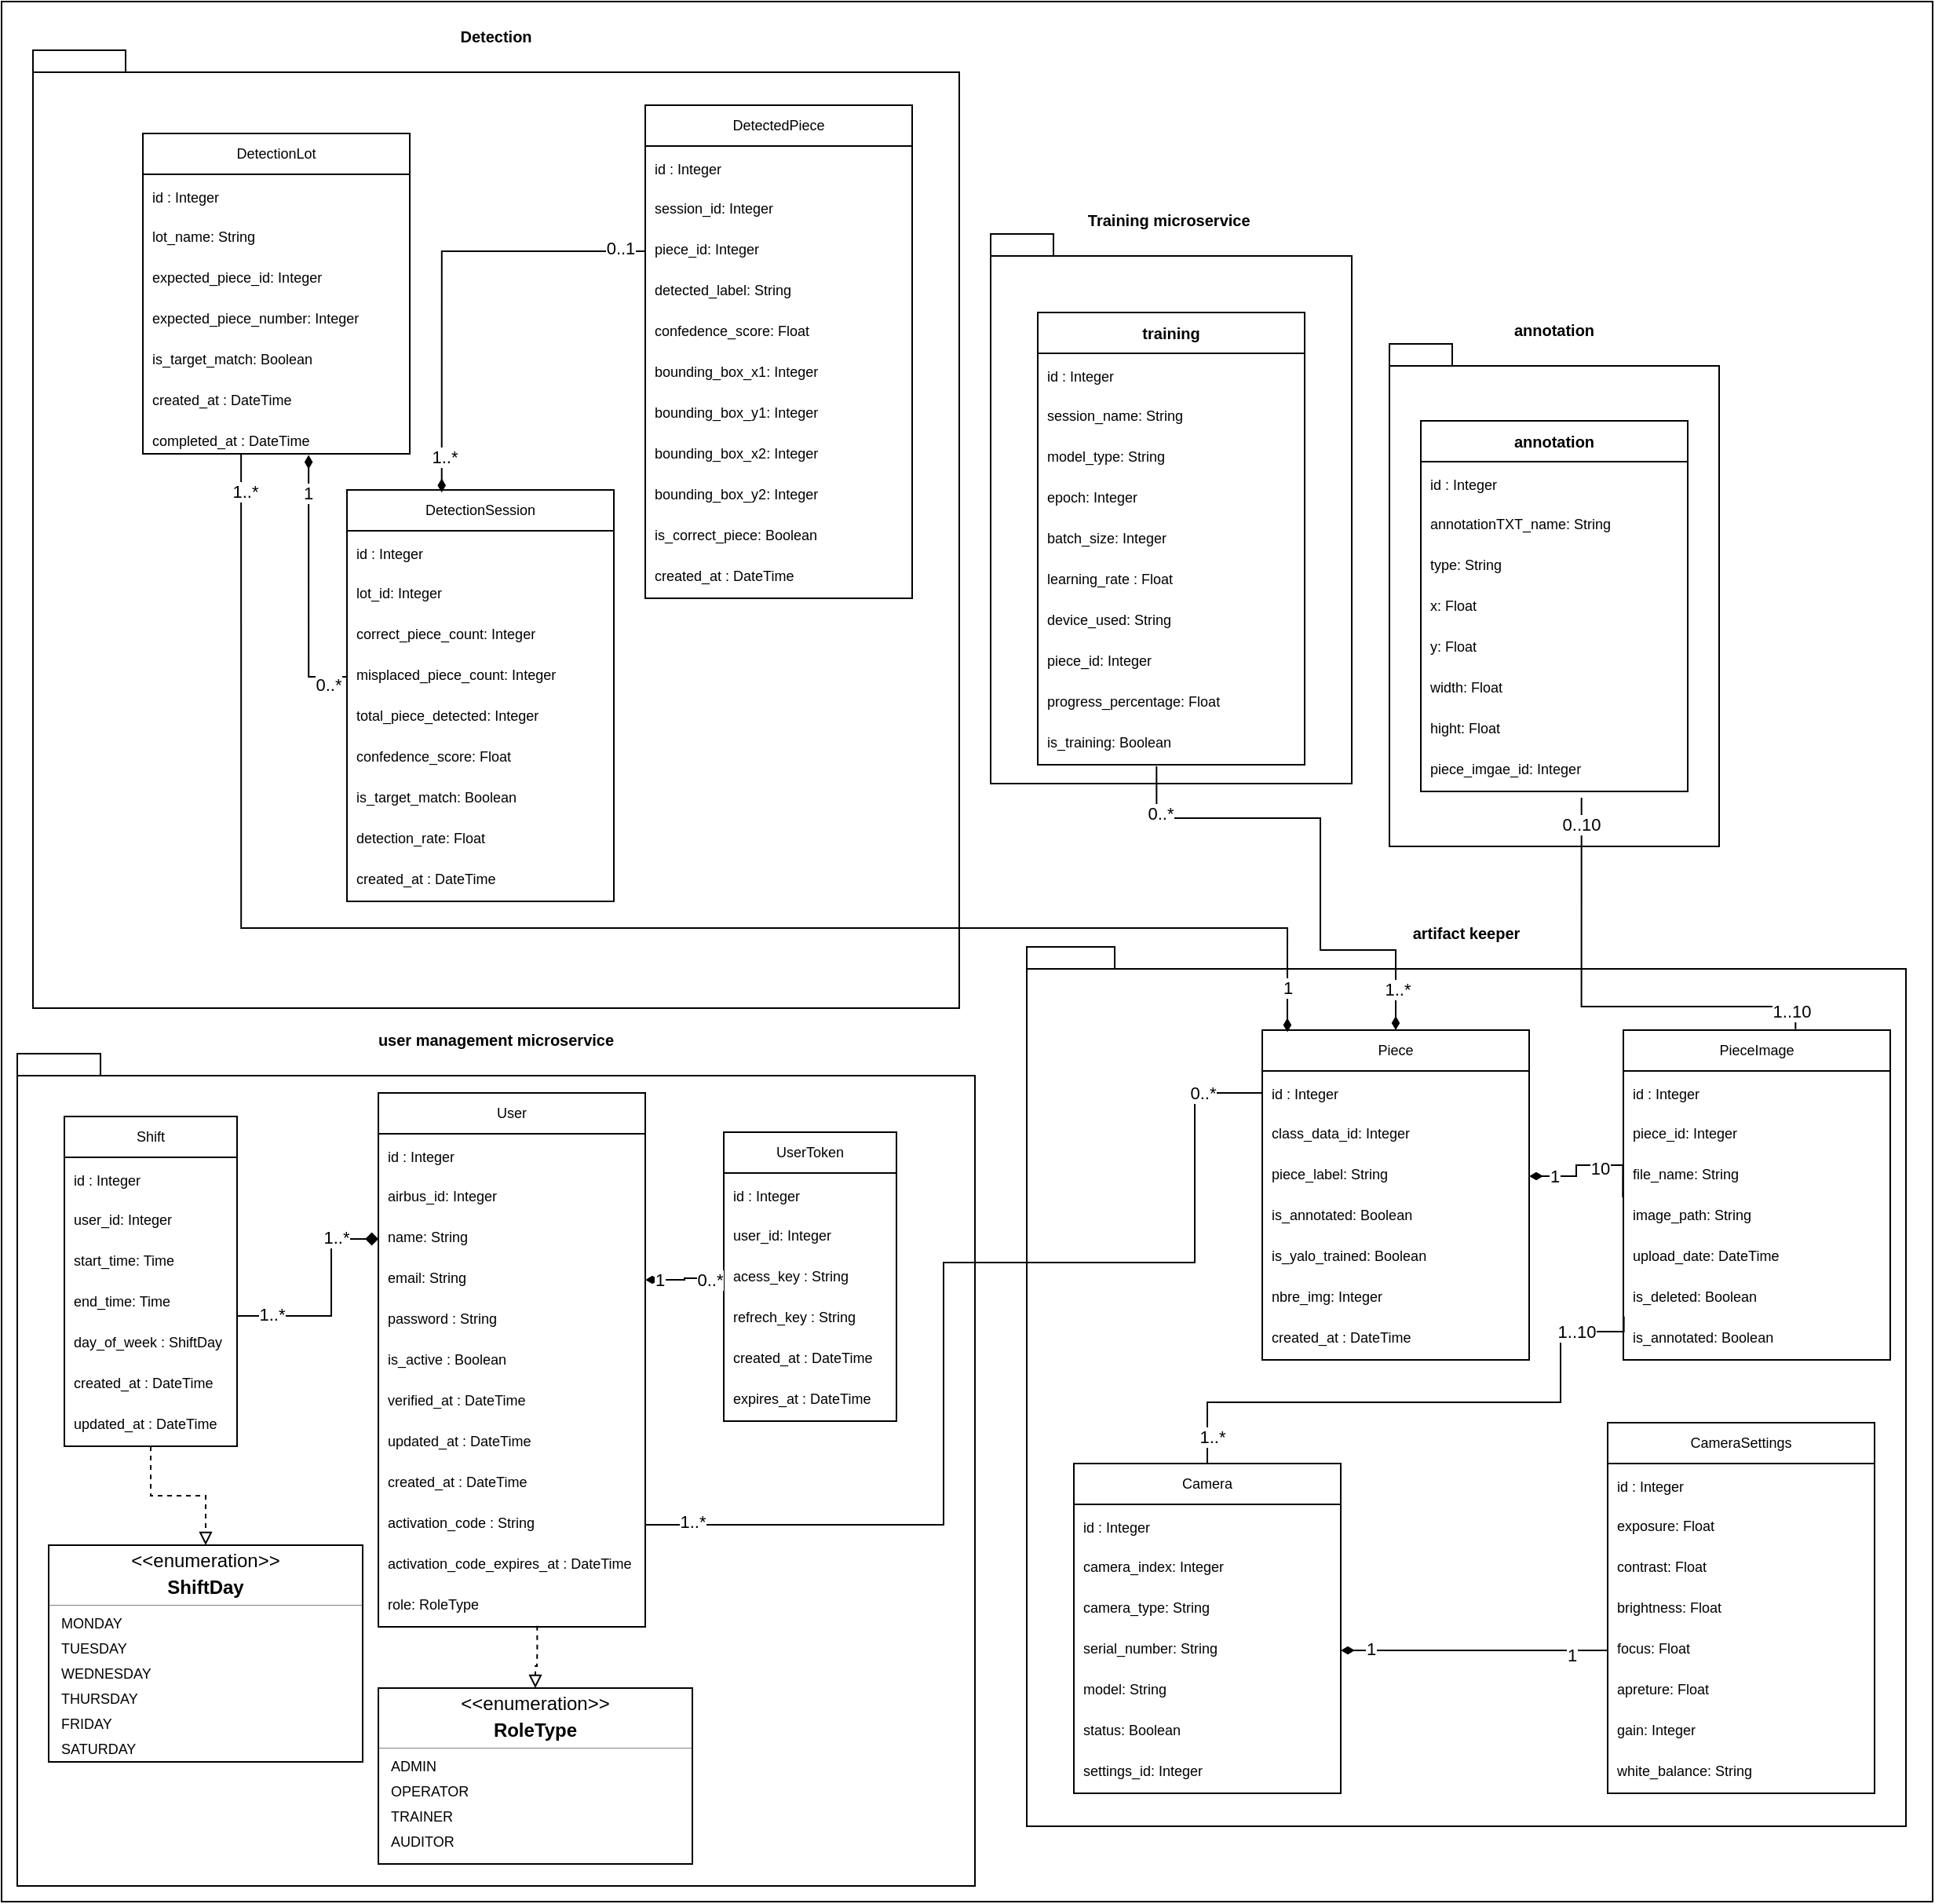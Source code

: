 <mxfile version="28.2.5">
  <diagram id="3228e29e-7158-1315-38df-8450db1d8a1d" name="Page-1">
    <mxGraphModel dx="830" dy="1270" grid="1" gridSize="10" guides="1" tooltips="1" connect="1" arrows="1" fold="1" page="1" pageScale="1" pageWidth="1169" pageHeight="827" background="none" math="0" shadow="0">
      <root>
        <mxCell id="0" />
        <mxCell id="1" parent="0" />
        <mxCell id="mSiZPAVmcZEvP_ga92HV-56" value="" style="rounded=0;whiteSpace=wrap;html=1;" vertex="1" parent="1">
          <mxGeometry x="270" y="-580" width="1230" height="1210" as="geometry" />
        </mxCell>
        <mxCell id="CNEqg94M2z1kT1-otJSF-1" value="" style="shape=image;html=1;verticalAlign=top;verticalLabelPosition=bottom;labelBackgroundColor=#ffffff;imageAspect=0;aspect=fixed;image=https://icons.diagrams.net/icon-cache1/Unicons_Line_vol_3-2965/docker-1335.svg" parent="1" vertex="1">
          <mxGeometry x="476" y="66" width="24" height="24" as="geometry" />
        </mxCell>
        <mxCell id="CNEqg94M2z1kT1-otJSF-2" value="&lt;font size=&quot;1&quot;&gt;user management microservice&lt;/font&gt;" style="shape=folder;fontStyle=1;spacingTop=10;tabWidth=40;tabHeight=14;tabPosition=left;html=1;whiteSpace=wrap;align=center;labelPosition=center;verticalLabelPosition=top;verticalAlign=bottom;movable=1;resizable=1;rotatable=1;deletable=1;editable=1;locked=0;connectable=1;" parent="1" vertex="1">
          <mxGeometry x="280" y="90" width="610" height="530" as="geometry" />
        </mxCell>
        <mxCell id="CNEqg94M2z1kT1-otJSF-3" value="&lt;font&gt;User&lt;/font&gt;" style="swimlane;fontStyle=0;childLayout=stackLayout;horizontal=1;startSize=26;fillColor=none;horizontalStack=0;resizeParent=1;resizeParentMax=0;resizeLast=0;collapsible=1;marginBottom=0;whiteSpace=wrap;html=1;fontSize=9;" parent="1" vertex="1">
          <mxGeometry x="510" y="115" width="170" height="340" as="geometry" />
        </mxCell>
        <mxCell id="CNEqg94M2z1kT1-otJSF-4" value="&lt;font style=&quot;font-size: 9px;&quot;&gt;id : Integer&lt;/font&gt;" style="text;strokeColor=none;fillColor=none;align=left;verticalAlign=top;spacingLeft=4;spacingRight=4;overflow=hidden;rotatable=0;points=[[0,0.5],[1,0.5]];portConstraint=eastwest;whiteSpace=wrap;html=1;" parent="CNEqg94M2z1kT1-otJSF-3" vertex="1">
          <mxGeometry y="26" width="170" height="28" as="geometry" />
        </mxCell>
        <mxCell id="CNEqg94M2z1kT1-otJSF-5" value="airbus_id: Integer" style="text;strokeColor=none;fillColor=none;align=left;verticalAlign=top;spacingLeft=4;spacingRight=4;overflow=hidden;rotatable=0;points=[[0,0.5],[1,0.5]];portConstraint=eastwest;whiteSpace=wrap;html=1;fontSize=9;" parent="CNEqg94M2z1kT1-otJSF-3" vertex="1">
          <mxGeometry y="54" width="170" height="26" as="geometry" />
        </mxCell>
        <mxCell id="CNEqg94M2z1kT1-otJSF-6" value="name: String" style="text;strokeColor=none;fillColor=none;align=left;verticalAlign=top;spacingLeft=4;spacingRight=4;overflow=hidden;rotatable=0;points=[[0,0.5],[1,0.5]];portConstraint=eastwest;whiteSpace=wrap;html=1;fontSize=9;" parent="CNEqg94M2z1kT1-otJSF-3" vertex="1">
          <mxGeometry y="80" width="170" height="26" as="geometry" />
        </mxCell>
        <mxCell id="CNEqg94M2z1kT1-otJSF-7" value="email: String" style="text;strokeColor=none;fillColor=none;align=left;verticalAlign=top;spacingLeft=4;spacingRight=4;overflow=hidden;rotatable=0;points=[[0,0.5],[1,0.5]];portConstraint=eastwest;whiteSpace=wrap;html=1;fontSize=9;" parent="CNEqg94M2z1kT1-otJSF-3" vertex="1">
          <mxGeometry y="106" width="170" height="26" as="geometry" />
        </mxCell>
        <mxCell id="CNEqg94M2z1kT1-otJSF-8" value="password : String" style="text;strokeColor=none;fillColor=none;align=left;verticalAlign=top;spacingLeft=4;spacingRight=4;overflow=hidden;rotatable=0;points=[[0,0.5],[1,0.5]];portConstraint=eastwest;whiteSpace=wrap;html=1;fontSize=9;" parent="CNEqg94M2z1kT1-otJSF-3" vertex="1">
          <mxGeometry y="132" width="170" height="26" as="geometry" />
        </mxCell>
        <mxCell id="CNEqg94M2z1kT1-otJSF-9" value="is_active : Boolean" style="text;strokeColor=none;fillColor=none;align=left;verticalAlign=top;spacingLeft=4;spacingRight=4;overflow=hidden;rotatable=0;points=[[0,0.5],[1,0.5]];portConstraint=eastwest;whiteSpace=wrap;html=1;fontSize=9;" parent="CNEqg94M2z1kT1-otJSF-3" vertex="1">
          <mxGeometry y="158" width="170" height="26" as="geometry" />
        </mxCell>
        <mxCell id="CNEqg94M2z1kT1-otJSF-10" value="verified_at : DateTime" style="text;strokeColor=none;fillColor=none;align=left;verticalAlign=top;spacingLeft=4;spacingRight=4;overflow=hidden;rotatable=0;points=[[0,0.5],[1,0.5]];portConstraint=eastwest;whiteSpace=wrap;html=1;fontSize=9;" parent="CNEqg94M2z1kT1-otJSF-3" vertex="1">
          <mxGeometry y="184" width="170" height="26" as="geometry" />
        </mxCell>
        <mxCell id="CNEqg94M2z1kT1-otJSF-11" value="updated_at : DateTime" style="text;strokeColor=none;fillColor=none;align=left;verticalAlign=top;spacingLeft=4;spacingRight=4;overflow=hidden;rotatable=0;points=[[0,0.5],[1,0.5]];portConstraint=eastwest;whiteSpace=wrap;html=1;fontSize=9;" parent="CNEqg94M2z1kT1-otJSF-3" vertex="1">
          <mxGeometry y="210" width="170" height="26" as="geometry" />
        </mxCell>
        <mxCell id="CNEqg94M2z1kT1-otJSF-12" value="created_at : DateTime" style="text;strokeColor=none;fillColor=none;align=left;verticalAlign=top;spacingLeft=4;spacingRight=4;overflow=hidden;rotatable=0;points=[[0,0.5],[1,0.5]];portConstraint=eastwest;whiteSpace=wrap;html=1;fontSize=9;" parent="CNEqg94M2z1kT1-otJSF-3" vertex="1">
          <mxGeometry y="236" width="170" height="26" as="geometry" />
        </mxCell>
        <mxCell id="CNEqg94M2z1kT1-otJSF-13" value="activation_code : String&amp;nbsp;" style="text;strokeColor=none;fillColor=none;align=left;verticalAlign=top;spacingLeft=4;spacingRight=4;overflow=hidden;rotatable=0;points=[[0,0.5],[1,0.5]];portConstraint=eastwest;whiteSpace=wrap;html=1;fontSize=9;" parent="CNEqg94M2z1kT1-otJSF-3" vertex="1">
          <mxGeometry y="262" width="170" height="26" as="geometry" />
        </mxCell>
        <mxCell id="CNEqg94M2z1kT1-otJSF-14" value="activation_code_expires_at : DateTime" style="text;strokeColor=none;fillColor=none;align=left;verticalAlign=top;spacingLeft=4;spacingRight=4;overflow=hidden;rotatable=0;points=[[0,0.5],[1,0.5]];portConstraint=eastwest;whiteSpace=wrap;html=1;fontSize=9;" parent="CNEqg94M2z1kT1-otJSF-3" vertex="1">
          <mxGeometry y="288" width="170" height="26" as="geometry" />
        </mxCell>
        <mxCell id="CNEqg94M2z1kT1-otJSF-15" value="role: RoleType" style="text;strokeColor=none;fillColor=none;align=left;verticalAlign=top;spacingLeft=4;spacingRight=4;overflow=hidden;rotatable=0;points=[[0,0.5],[1,0.5]];portConstraint=eastwest;whiteSpace=wrap;html=1;fontSize=9;" parent="CNEqg94M2z1kT1-otJSF-3" vertex="1">
          <mxGeometry y="314" width="170" height="26" as="geometry" />
        </mxCell>
        <mxCell id="CNEqg94M2z1kT1-otJSF-16" value="&lt;font&gt;UserToken&lt;/font&gt;" style="swimlane;fontStyle=0;childLayout=stackLayout;horizontal=1;startSize=26;fillColor=none;horizontalStack=0;resizeParent=1;resizeParentMax=0;resizeLast=0;collapsible=1;marginBottom=0;whiteSpace=wrap;html=1;fontSize=9;" parent="1" vertex="1">
          <mxGeometry x="730" y="140" width="110" height="184" as="geometry" />
        </mxCell>
        <mxCell id="CNEqg94M2z1kT1-otJSF-17" value="&lt;font style=&quot;font-size: 9px;&quot;&gt;id : Integer&lt;/font&gt;" style="text;strokeColor=none;fillColor=none;align=left;verticalAlign=top;spacingLeft=4;spacingRight=4;overflow=hidden;rotatable=0;points=[[0,0.5],[1,0.5]];portConstraint=eastwest;whiteSpace=wrap;html=1;" parent="CNEqg94M2z1kT1-otJSF-16" vertex="1">
          <mxGeometry y="26" width="110" height="28" as="geometry" />
        </mxCell>
        <mxCell id="CNEqg94M2z1kT1-otJSF-18" value="user_id: Integer" style="text;strokeColor=none;fillColor=none;align=left;verticalAlign=top;spacingLeft=4;spacingRight=4;overflow=hidden;rotatable=0;points=[[0,0.5],[1,0.5]];portConstraint=eastwest;whiteSpace=wrap;html=1;fontSize=9;" parent="CNEqg94M2z1kT1-otJSF-16" vertex="1">
          <mxGeometry y="54" width="110" height="26" as="geometry" />
        </mxCell>
        <mxCell id="CNEqg94M2z1kT1-otJSF-19" value="&lt;font&gt;acess_key : String&amp;nbsp;&lt;/font&gt;" style="text;strokeColor=none;fillColor=none;align=left;verticalAlign=top;spacingLeft=4;spacingRight=4;overflow=hidden;rotatable=0;points=[[0,0.5],[1,0.5]];portConstraint=eastwest;whiteSpace=wrap;html=1;fontSize=9;" parent="CNEqg94M2z1kT1-otJSF-16" vertex="1">
          <mxGeometry y="80" width="110" height="26" as="geometry" />
        </mxCell>
        <mxCell id="CNEqg94M2z1kT1-otJSF-20" value="refrech_key : String&lt;span style=&quot;color: rgba(0, 0, 0, 0); font-family: monospace; font-size: 0px; text-wrap-mode: nowrap;&quot;&gt;%3CmxGraphModel%3E%3Croot%3E%3CmxCell%20id%3D%220%22%2F%3E%3CmxCell%20id%3D%221%22%20parent%3D%220%22%2F%3E%3CmxCell%20id%3D%222%22%20value%3D%22%3A%26amp%3Bnbsp%3B%22%20style%3D%22text%3BstrokeColor%3Dnone%3BfillColor%3Dnone%3Balign%3Dleft%3BverticalAlign%3Dtop%3BspacingLeft%3D4%3BspacingRight%3D4%3Boverflow%3Dhidden%3Brotatable%3D0%3Bpoints%3D%5B%5B0%2C0.5%5D%2C%5B1%2C0.5%5D%5D%3BportConstraint%3Deastwest%3BwhiteSpace%3Dwrap%3Bhtml%3D1%3BfontSize%3D9%3B%22%20vertex%3D%221%22%20parent%3D%221%22%3E%3CmxGeometry%20x%3D%22370%22%20y%3D%22364%22%20width%3D%2280%22%20height%3D%2226%22%20as%3D%22geometry%22%2F%3E%3C%2FmxCell%3E%3C%2Froot%3E%3C%2FmxGraphModel%3E&lt;/span&gt;&amp;nbsp;" style="text;strokeColor=none;fillColor=none;align=left;verticalAlign=top;spacingLeft=4;spacingRight=4;overflow=hidden;rotatable=0;points=[[0,0.5],[1,0.5]];portConstraint=eastwest;whiteSpace=wrap;html=1;fontSize=9;" parent="CNEqg94M2z1kT1-otJSF-16" vertex="1">
          <mxGeometry y="106" width="110" height="26" as="geometry" />
        </mxCell>
        <mxCell id="CNEqg94M2z1kT1-otJSF-21" value="created_at : DateTime" style="text;strokeColor=none;fillColor=none;align=left;verticalAlign=top;spacingLeft=4;spacingRight=4;overflow=hidden;rotatable=0;points=[[0,0.5],[1,0.5]];portConstraint=eastwest;whiteSpace=wrap;html=1;fontSize=9;" parent="CNEqg94M2z1kT1-otJSF-16" vertex="1">
          <mxGeometry y="132" width="110" height="26" as="geometry" />
        </mxCell>
        <mxCell id="CNEqg94M2z1kT1-otJSF-22" value="expires_at : DateTime&amp;nbsp;" style="text;strokeColor=none;fillColor=none;align=left;verticalAlign=top;spacingLeft=4;spacingRight=4;overflow=hidden;rotatable=0;points=[[0,0.5],[1,0.5]];portConstraint=eastwest;whiteSpace=wrap;html=1;fontSize=9;" parent="CNEqg94M2z1kT1-otJSF-16" vertex="1">
          <mxGeometry y="158" width="110" height="26" as="geometry" />
        </mxCell>
        <mxCell id="mSiZPAVmcZEvP_ga92HV-17" style="edgeStyle=orthogonalEdgeStyle;rounded=0;orthogonalLoop=1;jettySize=auto;html=1;entryX=0.5;entryY=0;entryDx=0;entryDy=0;dashed=1;endArrow=block;endFill=0;" edge="1" parent="1" source="CNEqg94M2z1kT1-otJSF-29" target="CNEqg94M2z1kT1-otJSF-65">
          <mxGeometry relative="1" as="geometry" />
        </mxCell>
        <mxCell id="CNEqg94M2z1kT1-otJSF-29" value="&lt;font&gt;Shift&lt;/font&gt;" style="swimlane;fontStyle=0;childLayout=stackLayout;horizontal=1;startSize=26;fillColor=none;horizontalStack=0;resizeParent=1;resizeParentMax=0;resizeLast=0;collapsible=1;marginBottom=0;whiteSpace=wrap;html=1;fontSize=9;" parent="1" vertex="1">
          <mxGeometry x="310" y="130" width="110" height="210" as="geometry" />
        </mxCell>
        <mxCell id="CNEqg94M2z1kT1-otJSF-30" value="&lt;font style=&quot;font-size: 9px;&quot;&gt;id : Integer&lt;/font&gt;" style="text;strokeColor=none;fillColor=none;align=left;verticalAlign=top;spacingLeft=4;spacingRight=4;overflow=hidden;rotatable=0;points=[[0,0.5],[1,0.5]];portConstraint=eastwest;whiteSpace=wrap;html=1;" parent="CNEqg94M2z1kT1-otJSF-29" vertex="1">
          <mxGeometry y="26" width="110" height="28" as="geometry" />
        </mxCell>
        <mxCell id="CNEqg94M2z1kT1-otJSF-31" value="user_id: Integer" style="text;strokeColor=none;fillColor=none;align=left;verticalAlign=top;spacingLeft=4;spacingRight=4;overflow=hidden;rotatable=0;points=[[0,0.5],[1,0.5]];portConstraint=eastwest;whiteSpace=wrap;html=1;fontSize=9;" parent="CNEqg94M2z1kT1-otJSF-29" vertex="1">
          <mxGeometry y="54" width="110" height="26" as="geometry" />
        </mxCell>
        <mxCell id="CNEqg94M2z1kT1-otJSF-32" value="start_time: Time" style="text;strokeColor=none;fillColor=none;align=left;verticalAlign=top;spacingLeft=4;spacingRight=4;overflow=hidden;rotatable=0;points=[[0,0.5],[1,0.5]];portConstraint=eastwest;whiteSpace=wrap;html=1;fontSize=9;" parent="CNEqg94M2z1kT1-otJSF-29" vertex="1">
          <mxGeometry y="80" width="110" height="26" as="geometry" />
        </mxCell>
        <mxCell id="CNEqg94M2z1kT1-otJSF-33" value="end&lt;span style=&quot;background-color: transparent; color: light-dark(rgb(0, 0, 0), rgb(255, 255, 255));&quot;&gt;_time: Time&lt;/span&gt;" style="text;strokeColor=none;fillColor=none;align=left;verticalAlign=top;spacingLeft=4;spacingRight=4;overflow=hidden;rotatable=0;points=[[0,0.5],[1,0.5]];portConstraint=eastwest;whiteSpace=wrap;html=1;fontSize=9;" parent="CNEqg94M2z1kT1-otJSF-29" vertex="1">
          <mxGeometry y="106" width="110" height="26" as="geometry" />
        </mxCell>
        <mxCell id="CNEqg94M2z1kT1-otJSF-34" value="day_of_week : ShiftDay" style="text;strokeColor=none;fillColor=none;align=left;verticalAlign=top;spacingLeft=4;spacingRight=4;overflow=hidden;rotatable=0;points=[[0,0.5],[1,0.5]];portConstraint=eastwest;whiteSpace=wrap;html=1;fontSize=9;" parent="CNEqg94M2z1kT1-otJSF-29" vertex="1">
          <mxGeometry y="132" width="110" height="26" as="geometry" />
        </mxCell>
        <mxCell id="CNEqg94M2z1kT1-otJSF-35" value="created_at : DateTime" style="text;strokeColor=none;fillColor=none;align=left;verticalAlign=top;spacingLeft=4;spacingRight=4;overflow=hidden;rotatable=0;points=[[0,0.5],[1,0.5]];portConstraint=eastwest;whiteSpace=wrap;html=1;fontSize=9;" parent="CNEqg94M2z1kT1-otJSF-29" vertex="1">
          <mxGeometry y="158" width="110" height="26" as="geometry" />
        </mxCell>
        <mxCell id="CNEqg94M2z1kT1-otJSF-36" value="updated_at : DateTime" style="text;strokeColor=none;fillColor=none;align=left;verticalAlign=top;spacingLeft=4;spacingRight=4;overflow=hidden;rotatable=0;points=[[0,0.5],[1,0.5]];portConstraint=eastwest;whiteSpace=wrap;html=1;fontSize=9;" parent="CNEqg94M2z1kT1-otJSF-29" vertex="1">
          <mxGeometry y="184" width="110" height="26" as="geometry" />
        </mxCell>
        <mxCell id="CNEqg94M2z1kT1-otJSF-64" value="" style="fontStyle=1;align=center;verticalAlign=middle;childLayout=stackLayout;horizontal=1;horizontalStack=0;resizeParent=1;resizeParentMax=0;resizeLast=0;marginBottom=0;" parent="1" vertex="1">
          <mxGeometry x="300" y="403" width="200" height="138" as="geometry" />
        </mxCell>
        <mxCell id="CNEqg94M2z1kT1-otJSF-65" value="&amp;lt;&amp;lt;enumeration&amp;gt;&amp;gt;" style="html=1;align=center;spacing=0;verticalAlign=middle;strokeColor=none;fillColor=none;whiteSpace=wrap;" parent="CNEqg94M2z1kT1-otJSF-64" vertex="1">
          <mxGeometry width="200" height="20" as="geometry" />
        </mxCell>
        <mxCell id="CNEqg94M2z1kT1-otJSF-66" value="ShiftDay" style="html=1;align=center;spacing=0;verticalAlign=middle;strokeColor=none;fillColor=none;whiteSpace=wrap;fontStyle=1;" parent="CNEqg94M2z1kT1-otJSF-64" vertex="1">
          <mxGeometry y="20" width="200" height="14" as="geometry" />
        </mxCell>
        <mxCell id="CNEqg94M2z1kT1-otJSF-67" value="" style="line;strokeWidth=0.25;fillColor=none;align=left;verticalAlign=middle;spacingTop=-1;spacingLeft=3;spacingRight=3;rotatable=0;labelPosition=right;points=[];portConstraint=eastwest;" parent="CNEqg94M2z1kT1-otJSF-64" vertex="1">
          <mxGeometry y="34" width="200" height="8" as="geometry" />
        </mxCell>
        <mxCell id="CNEqg94M2z1kT1-otJSF-68" value="MONDAY" style="html=1;align=left;spacing=0;spacingLeft=8;verticalAlign=middle;strokeColor=none;fillColor=none;whiteSpace=wrap;fontSize=9;" parent="CNEqg94M2z1kT1-otJSF-64" vertex="1">
          <mxGeometry y="42" width="200" height="16" as="geometry" />
        </mxCell>
        <mxCell id="CNEqg94M2z1kT1-otJSF-69" style="edgeStyle=orthogonalEdgeStyle;rounded=0;orthogonalLoop=1;jettySize=auto;html=1;exitX=0.5;exitY=1;exitDx=0;exitDy=0;" parent="CNEqg94M2z1kT1-otJSF-64" source="CNEqg94M2z1kT1-otJSF-66" target="CNEqg94M2z1kT1-otJSF-66" edge="1">
          <mxGeometry relative="1" as="geometry" />
        </mxCell>
        <mxCell id="CNEqg94M2z1kT1-otJSF-70" value="TUESDAY" style="html=1;align=left;spacing=0;spacingLeft=8;verticalAlign=middle;strokeColor=none;fillColor=none;whiteSpace=wrap;fontSize=9;" parent="CNEqg94M2z1kT1-otJSF-64" vertex="1">
          <mxGeometry y="58" width="200" height="16" as="geometry" />
        </mxCell>
        <mxCell id="CNEqg94M2z1kT1-otJSF-71" value="WEDNESDAY" style="html=1;align=left;spacing=0;spacingLeft=8;verticalAlign=middle;strokeColor=none;fillColor=none;whiteSpace=wrap;fontSize=9;" parent="CNEqg94M2z1kT1-otJSF-64" vertex="1">
          <mxGeometry y="74" width="200" height="16" as="geometry" />
        </mxCell>
        <mxCell id="mSiZPAVmcZEvP_ga92HV-24" value="THURSDAY" style="html=1;align=left;spacing=0;spacingLeft=8;verticalAlign=middle;strokeColor=none;fillColor=none;whiteSpace=wrap;fontSize=9;" vertex="1" parent="CNEqg94M2z1kT1-otJSF-64">
          <mxGeometry y="90" width="200" height="16" as="geometry" />
        </mxCell>
        <mxCell id="CNEqg94M2z1kT1-otJSF-72" value="FRIDAY" style="html=1;align=left;spacing=0;spacingLeft=8;verticalAlign=middle;strokeColor=none;fillColor=none;whiteSpace=wrap;fontSize=9;" parent="CNEqg94M2z1kT1-otJSF-64" vertex="1">
          <mxGeometry y="106" width="200" height="16" as="geometry" />
        </mxCell>
        <mxCell id="CNEqg94M2z1kT1-otJSF-73" value="SATURDAY" style="html=1;align=left;spacing=0;spacingLeft=8;verticalAlign=middle;strokeColor=none;fillColor=none;whiteSpace=wrap;fontSize=9;" parent="CNEqg94M2z1kT1-otJSF-64" vertex="1">
          <mxGeometry y="122" width="200" height="16" as="geometry" />
        </mxCell>
        <mxCell id="CNEqg94M2z1kT1-otJSF-74" value="" style="fontStyle=1;align=center;verticalAlign=middle;childLayout=stackLayout;horizontal=1;horizontalStack=0;resizeParent=1;resizeParentMax=0;resizeLast=0;marginBottom=0;fontSize=9;" parent="1" vertex="1">
          <mxGeometry x="510" y="494" width="200" height="112" as="geometry" />
        </mxCell>
        <mxCell id="CNEqg94M2z1kT1-otJSF-75" value="&amp;lt;&amp;lt;enumeration&amp;gt;&amp;gt;" style="html=1;align=center;spacing=0;verticalAlign=middle;strokeColor=none;fillColor=none;whiteSpace=wrap;" parent="CNEqg94M2z1kT1-otJSF-74" vertex="1">
          <mxGeometry width="200" height="20" as="geometry" />
        </mxCell>
        <mxCell id="CNEqg94M2z1kT1-otJSF-76" value="RoleType" style="html=1;align=center;spacing=0;verticalAlign=middle;strokeColor=none;fillColor=none;whiteSpace=wrap;fontStyle=1;" parent="CNEqg94M2z1kT1-otJSF-74" vertex="1">
          <mxGeometry y="20" width="200" height="14" as="geometry" />
        </mxCell>
        <mxCell id="CNEqg94M2z1kT1-otJSF-77" value="" style="line;strokeWidth=0.25;fillColor=none;align=left;verticalAlign=middle;spacingTop=-1;spacingLeft=3;spacingRight=3;rotatable=0;labelPosition=right;points=[];portConstraint=eastwest;" parent="CNEqg94M2z1kT1-otJSF-74" vertex="1">
          <mxGeometry y="34" width="200" height="8" as="geometry" />
        </mxCell>
        <mxCell id="CNEqg94M2z1kT1-otJSF-78" value="ADMIN" style="html=1;align=left;spacing=0;spacingLeft=8;verticalAlign=middle;strokeColor=none;fillColor=none;whiteSpace=wrap;fontSize=9;" parent="CNEqg94M2z1kT1-otJSF-74" vertex="1">
          <mxGeometry y="42" width="200" height="16" as="geometry" />
        </mxCell>
        <mxCell id="CNEqg94M2z1kT1-otJSF-79" value="OPERATOR" style="html=1;align=left;spacing=0;spacingLeft=8;verticalAlign=middle;strokeColor=none;fillColor=none;whiteSpace=wrap;fontSize=9;" parent="CNEqg94M2z1kT1-otJSF-74" vertex="1">
          <mxGeometry y="58" width="200" height="16" as="geometry" />
        </mxCell>
        <mxCell id="mSiZPAVmcZEvP_ga92HV-23" value="TRAINER" style="html=1;align=left;spacing=0;spacingLeft=8;verticalAlign=middle;strokeColor=none;fillColor=none;whiteSpace=wrap;fontSize=9;" vertex="1" parent="CNEqg94M2z1kT1-otJSF-74">
          <mxGeometry y="74" width="200" height="16" as="geometry" />
        </mxCell>
        <mxCell id="mSiZPAVmcZEvP_ga92HV-22" value="AUDITOR" style="html=1;align=left;spacing=0;spacingLeft=8;verticalAlign=middle;strokeColor=none;fillColor=none;whiteSpace=wrap;fontSize=9;" vertex="1" parent="CNEqg94M2z1kT1-otJSF-74">
          <mxGeometry y="90" width="200" height="16" as="geometry" />
        </mxCell>
        <mxCell id="CNEqg94M2z1kT1-otJSF-80" value="" style="html=1;align=left;spacing=0;spacingLeft=8;verticalAlign=middle;strokeColor=none;fillColor=none;whiteSpace=wrap;" parent="CNEqg94M2z1kT1-otJSF-74" vertex="1">
          <mxGeometry y="106" width="200" height="6" as="geometry" />
        </mxCell>
        <mxCell id="CNEqg94M2z1kT1-otJSF-81" style="edgeStyle=orthogonalEdgeStyle;rounded=0;orthogonalLoop=1;jettySize=auto;html=1;exitX=0.5;exitY=1;exitDx=0;exitDy=0;fontSize=9;" parent="CNEqg94M2z1kT1-otJSF-74" source="CNEqg94M2z1kT1-otJSF-76" target="CNEqg94M2z1kT1-otJSF-76" edge="1">
          <mxGeometry relative="1" as="geometry" />
        </mxCell>
        <mxCell id="CNEqg94M2z1kT1-otJSF-82" value="&lt;font size=&quot;1&quot;&gt;artifact keeper&lt;/font&gt;" style="shape=folder;fontStyle=1;spacingTop=10;tabWidth=40;tabHeight=14;tabPosition=left;html=1;whiteSpace=wrap;align=center;labelPosition=center;verticalLabelPosition=top;verticalAlign=bottom;movable=1;resizable=1;rotatable=1;deletable=1;editable=1;locked=0;connectable=1;" parent="1" vertex="1">
          <mxGeometry x="923" y="22" width="560" height="560" as="geometry" />
        </mxCell>
        <mxCell id="CNEqg94M2z1kT1-otJSF-83" value="&lt;font&gt;Piece&lt;/font&gt;" style="swimlane;fontStyle=0;childLayout=stackLayout;horizontal=1;startSize=26;fillColor=none;horizontalStack=0;resizeParent=1;resizeParentMax=0;resizeLast=0;collapsible=1;marginBottom=0;whiteSpace=wrap;html=1;fontSize=9;" parent="1" vertex="1">
          <mxGeometry x="1073" y="75" width="170" height="210" as="geometry" />
        </mxCell>
        <mxCell id="CNEqg94M2z1kT1-otJSF-84" value="&lt;font style=&quot;font-size: 9px;&quot;&gt;id : Integer&lt;/font&gt;" style="text;strokeColor=none;fillColor=none;align=left;verticalAlign=top;spacingLeft=4;spacingRight=4;overflow=hidden;rotatable=0;points=[[0,0.5],[1,0.5]];portConstraint=eastwest;whiteSpace=wrap;html=1;" parent="CNEqg94M2z1kT1-otJSF-83" vertex="1">
          <mxGeometry y="26" width="170" height="28" as="geometry" />
        </mxCell>
        <mxCell id="CNEqg94M2z1kT1-otJSF-85" value="class_data_id: Integer" style="text;strokeColor=none;fillColor=none;align=left;verticalAlign=top;spacingLeft=4;spacingRight=4;overflow=hidden;rotatable=0;points=[[0,0.5],[1,0.5]];portConstraint=eastwest;whiteSpace=wrap;html=1;fontSize=9;" parent="CNEqg94M2z1kT1-otJSF-83" vertex="1">
          <mxGeometry y="54" width="170" height="26" as="geometry" />
        </mxCell>
        <mxCell id="CNEqg94M2z1kT1-otJSF-86" value="piece_label: String" style="text;strokeColor=none;fillColor=none;align=left;verticalAlign=top;spacingLeft=4;spacingRight=4;overflow=hidden;rotatable=0;points=[[0,0.5],[1,0.5]];portConstraint=eastwest;whiteSpace=wrap;html=1;fontSize=9;" parent="CNEqg94M2z1kT1-otJSF-83" vertex="1">
          <mxGeometry y="80" width="170" height="26" as="geometry" />
        </mxCell>
        <mxCell id="CNEqg94M2z1kT1-otJSF-87" value="is_annotated: Boolean" style="text;strokeColor=none;fillColor=none;align=left;verticalAlign=top;spacingLeft=4;spacingRight=4;overflow=hidden;rotatable=0;points=[[0,0.5],[1,0.5]];portConstraint=eastwest;whiteSpace=wrap;html=1;fontSize=9;" parent="CNEqg94M2z1kT1-otJSF-83" vertex="1">
          <mxGeometry y="106" width="170" height="26" as="geometry" />
        </mxCell>
        <mxCell id="CNEqg94M2z1kT1-otJSF-88" value="is_yalo_trained: Boolean" style="text;strokeColor=none;fillColor=none;align=left;verticalAlign=top;spacingLeft=4;spacingRight=4;overflow=hidden;rotatable=0;points=[[0,0.5],[1,0.5]];portConstraint=eastwest;whiteSpace=wrap;html=1;fontSize=9;" parent="CNEqg94M2z1kT1-otJSF-83" vertex="1">
          <mxGeometry y="132" width="170" height="26" as="geometry" />
        </mxCell>
        <mxCell id="CNEqg94M2z1kT1-otJSF-89" value="nbre_img: Integer" style="text;strokeColor=none;fillColor=none;align=left;verticalAlign=top;spacingLeft=4;spacingRight=4;overflow=hidden;rotatable=0;points=[[0,0.5],[1,0.5]];portConstraint=eastwest;whiteSpace=wrap;html=1;fontSize=9;" parent="CNEqg94M2z1kT1-otJSF-83" vertex="1">
          <mxGeometry y="158" width="170" height="26" as="geometry" />
        </mxCell>
        <mxCell id="CNEqg94M2z1kT1-otJSF-90" value="created_at : DateTime" style="text;strokeColor=none;fillColor=none;align=left;verticalAlign=top;spacingLeft=4;spacingRight=4;overflow=hidden;rotatable=0;points=[[0,0.5],[1,0.5]];portConstraint=eastwest;whiteSpace=wrap;html=1;fontSize=9;" parent="CNEqg94M2z1kT1-otJSF-83" vertex="1">
          <mxGeometry y="184" width="170" height="26" as="geometry" />
        </mxCell>
        <mxCell id="CNEqg94M2z1kT1-otJSF-91" value="&lt;font&gt;PieceImage&lt;/font&gt;" style="swimlane;fontStyle=0;childLayout=stackLayout;horizontal=1;startSize=26;fillColor=none;horizontalStack=0;resizeParent=1;resizeParentMax=0;resizeLast=0;collapsible=1;marginBottom=0;whiteSpace=wrap;html=1;fontSize=9;" parent="1" vertex="1">
          <mxGeometry x="1303" y="75" width="170" height="210" as="geometry" />
        </mxCell>
        <mxCell id="CNEqg94M2z1kT1-otJSF-92" value="&lt;font style=&quot;font-size: 9px;&quot;&gt;id : Integer&lt;/font&gt;" style="text;strokeColor=none;fillColor=none;align=left;verticalAlign=top;spacingLeft=4;spacingRight=4;overflow=hidden;rotatable=0;points=[[0,0.5],[1,0.5]];portConstraint=eastwest;whiteSpace=wrap;html=1;" parent="CNEqg94M2z1kT1-otJSF-91" vertex="1">
          <mxGeometry y="26" width="170" height="28" as="geometry" />
        </mxCell>
        <mxCell id="CNEqg94M2z1kT1-otJSF-93" value="piece_id: Integer" style="text;strokeColor=none;fillColor=none;align=left;verticalAlign=top;spacingLeft=4;spacingRight=4;overflow=hidden;rotatable=0;points=[[0,0.5],[1,0.5]];portConstraint=eastwest;whiteSpace=wrap;html=1;fontSize=9;" parent="CNEqg94M2z1kT1-otJSF-91" vertex="1">
          <mxGeometry y="54" width="170" height="26" as="geometry" />
        </mxCell>
        <mxCell id="CNEqg94M2z1kT1-otJSF-94" value="file_name: String" style="text;strokeColor=none;fillColor=none;align=left;verticalAlign=top;spacingLeft=4;spacingRight=4;overflow=hidden;rotatable=0;points=[[0,0.5],[1,0.5]];portConstraint=eastwest;whiteSpace=wrap;html=1;fontSize=9;" parent="CNEqg94M2z1kT1-otJSF-91" vertex="1">
          <mxGeometry y="80" width="170" height="26" as="geometry" />
        </mxCell>
        <mxCell id="CNEqg94M2z1kT1-otJSF-95" value="image_path: String" style="text;strokeColor=none;fillColor=none;align=left;verticalAlign=top;spacingLeft=4;spacingRight=4;overflow=hidden;rotatable=0;points=[[0,0.5],[1,0.5]];portConstraint=eastwest;whiteSpace=wrap;html=1;fontSize=9;" parent="CNEqg94M2z1kT1-otJSF-91" vertex="1">
          <mxGeometry y="106" width="170" height="26" as="geometry" />
        </mxCell>
        <mxCell id="CNEqg94M2z1kT1-otJSF-96" value="upload_date: DateTime" style="text;strokeColor=none;fillColor=none;align=left;verticalAlign=top;spacingLeft=4;spacingRight=4;overflow=hidden;rotatable=0;points=[[0,0.5],[1,0.5]];portConstraint=eastwest;whiteSpace=wrap;html=1;fontSize=9;" parent="CNEqg94M2z1kT1-otJSF-91" vertex="1">
          <mxGeometry y="132" width="170" height="26" as="geometry" />
        </mxCell>
        <mxCell id="CNEqg94M2z1kT1-otJSF-97" value="is_deleted: Boolean" style="text;strokeColor=none;fillColor=none;align=left;verticalAlign=top;spacingLeft=4;spacingRight=4;overflow=hidden;rotatable=0;points=[[0,0.5],[1,0.5]];portConstraint=eastwest;whiteSpace=wrap;html=1;fontSize=9;" parent="CNEqg94M2z1kT1-otJSF-91" vertex="1">
          <mxGeometry y="158" width="170" height="26" as="geometry" />
        </mxCell>
        <mxCell id="CNEqg94M2z1kT1-otJSF-98" value="is_annotated: Boolean" style="text;strokeColor=none;fillColor=none;align=left;verticalAlign=top;spacingLeft=4;spacingRight=4;overflow=hidden;rotatable=0;points=[[0,0.5],[1,0.5]];portConstraint=eastwest;whiteSpace=wrap;html=1;fontSize=9;" parent="CNEqg94M2z1kT1-otJSF-91" vertex="1">
          <mxGeometry y="184" width="170" height="26" as="geometry" />
        </mxCell>
        <mxCell id="CNEqg94M2z1kT1-otJSF-99" value="&lt;font&gt;Camera&lt;/font&gt;" style="swimlane;fontStyle=0;childLayout=stackLayout;horizontal=1;startSize=26;fillColor=none;horizontalStack=0;resizeParent=1;resizeParentMax=0;resizeLast=0;collapsible=1;marginBottom=0;whiteSpace=wrap;html=1;fontSize=9;" parent="1" vertex="1">
          <mxGeometry x="953" y="351" width="170" height="210" as="geometry" />
        </mxCell>
        <mxCell id="CNEqg94M2z1kT1-otJSF-100" value="&lt;font style=&quot;font-size: 9px;&quot;&gt;id : Integer&lt;/font&gt;" style="text;strokeColor=none;fillColor=none;align=left;verticalAlign=top;spacingLeft=4;spacingRight=4;overflow=hidden;rotatable=0;points=[[0,0.5],[1,0.5]];portConstraint=eastwest;whiteSpace=wrap;html=1;" parent="CNEqg94M2z1kT1-otJSF-99" vertex="1">
          <mxGeometry y="26" width="170" height="28" as="geometry" />
        </mxCell>
        <mxCell id="CNEqg94M2z1kT1-otJSF-101" value="camera_index: Integer" style="text;strokeColor=none;fillColor=none;align=left;verticalAlign=top;spacingLeft=4;spacingRight=4;overflow=hidden;rotatable=0;points=[[0,0.5],[1,0.5]];portConstraint=eastwest;whiteSpace=wrap;html=1;fontSize=9;" parent="CNEqg94M2z1kT1-otJSF-99" vertex="1">
          <mxGeometry y="54" width="170" height="26" as="geometry" />
        </mxCell>
        <mxCell id="CNEqg94M2z1kT1-otJSF-102" value="camera_type: String" style="text;strokeColor=none;fillColor=none;align=left;verticalAlign=top;spacingLeft=4;spacingRight=4;overflow=hidden;rotatable=0;points=[[0,0.5],[1,0.5]];portConstraint=eastwest;whiteSpace=wrap;html=1;fontSize=9;" parent="CNEqg94M2z1kT1-otJSF-99" vertex="1">
          <mxGeometry y="80" width="170" height="26" as="geometry" />
        </mxCell>
        <mxCell id="CNEqg94M2z1kT1-otJSF-103" value="serial_number: String" style="text;strokeColor=none;fillColor=none;align=left;verticalAlign=top;spacingLeft=4;spacingRight=4;overflow=hidden;rotatable=0;points=[[0,0.5],[1,0.5]];portConstraint=eastwest;whiteSpace=wrap;html=1;fontSize=9;" parent="CNEqg94M2z1kT1-otJSF-99" vertex="1">
          <mxGeometry y="106" width="170" height="26" as="geometry" />
        </mxCell>
        <mxCell id="CNEqg94M2z1kT1-otJSF-104" value="model: String" style="text;strokeColor=none;fillColor=none;align=left;verticalAlign=top;spacingLeft=4;spacingRight=4;overflow=hidden;rotatable=0;points=[[0,0.5],[1,0.5]];portConstraint=eastwest;whiteSpace=wrap;html=1;fontSize=9;" parent="CNEqg94M2z1kT1-otJSF-99" vertex="1">
          <mxGeometry y="132" width="170" height="26" as="geometry" />
        </mxCell>
        <mxCell id="CNEqg94M2z1kT1-otJSF-105" value="status: Boolean" style="text;strokeColor=none;fillColor=none;align=left;verticalAlign=top;spacingLeft=4;spacingRight=4;overflow=hidden;rotatable=0;points=[[0,0.5],[1,0.5]];portConstraint=eastwest;whiteSpace=wrap;html=1;fontSize=9;" parent="CNEqg94M2z1kT1-otJSF-99" vertex="1">
          <mxGeometry y="158" width="170" height="26" as="geometry" />
        </mxCell>
        <mxCell id="CNEqg94M2z1kT1-otJSF-106" value="settings_id: Integer" style="text;strokeColor=none;fillColor=none;align=left;verticalAlign=top;spacingLeft=4;spacingRight=4;overflow=hidden;rotatable=0;points=[[0,0.5],[1,0.5]];portConstraint=eastwest;whiteSpace=wrap;html=1;fontSize=9;" parent="CNEqg94M2z1kT1-otJSF-99" vertex="1">
          <mxGeometry y="184" width="170" height="26" as="geometry" />
        </mxCell>
        <mxCell id="CNEqg94M2z1kT1-otJSF-107" value="&lt;font&gt;CameraSettings&lt;/font&gt;" style="swimlane;fontStyle=0;childLayout=stackLayout;horizontal=1;startSize=26;fillColor=none;horizontalStack=0;resizeParent=1;resizeParentMax=0;resizeLast=0;collapsible=1;marginBottom=0;whiteSpace=wrap;html=1;fontSize=9;" parent="1" vertex="1">
          <mxGeometry x="1293" y="325" width="170" height="236" as="geometry" />
        </mxCell>
        <mxCell id="CNEqg94M2z1kT1-otJSF-108" value="&lt;font style=&quot;font-size: 9px;&quot;&gt;id : Integer&lt;/font&gt;" style="text;strokeColor=none;fillColor=none;align=left;verticalAlign=top;spacingLeft=4;spacingRight=4;overflow=hidden;rotatable=0;points=[[0,0.5],[1,0.5]];portConstraint=eastwest;whiteSpace=wrap;html=1;" parent="CNEqg94M2z1kT1-otJSF-107" vertex="1">
          <mxGeometry y="26" width="170" height="28" as="geometry" />
        </mxCell>
        <mxCell id="CNEqg94M2z1kT1-otJSF-109" value="exposure: Float" style="text;strokeColor=none;fillColor=none;align=left;verticalAlign=top;spacingLeft=4;spacingRight=4;overflow=hidden;rotatable=0;points=[[0,0.5],[1,0.5]];portConstraint=eastwest;whiteSpace=wrap;html=1;fontSize=9;" parent="CNEqg94M2z1kT1-otJSF-107" vertex="1">
          <mxGeometry y="54" width="170" height="26" as="geometry" />
        </mxCell>
        <mxCell id="CNEqg94M2z1kT1-otJSF-110" value="contrast&lt;span style=&quot;color: rgba(0, 0, 0, 0); font-family: monospace; font-size: 0px; text-wrap-mode: nowrap;&quot;&gt;%3CmxGraphModel%3E%3Croot%3E%3CmxCell%20id%3D%220%22%2F%3E%3CmxCell%20id%3D%221%22%20parent%3D%220%22%2F%3E%3CmxCell%20id%3D%222%22%20value%3D%22exposure%3A%20Float%22%20style%3D%22text%3BstrokeColor%3Dnone%3BfillColor%3Dnone%3Balign%3Dleft%3BverticalAlign%3Dtop%3BspacingLeft%3D4%3BspacingRight%3D4%3Boverflow%3Dhidden%3Brotatable%3D0%3Bpoints%3D%5B%5B0%2C0.5%5D%2C%5B1%2C0.5%5D%5D%3BportConstraint%3Deastwest%3BwhiteSpace%3Dwrap%3Bhtml%3D1%3BfontSize%3D9%3B%22%20vertex%3D%221%22%20parent%3D%221%22%3E%3CmxGeometry%20x%3D%22870%22%20y%3D%22314%22%20width%3D%22170%22%20height%3D%2226%22%20as%3D%22geometry%22%2F%3E%3C%2FmxCell%3E%3C%2Froot%3E%3C%2FmxGraphModel%3E&lt;/span&gt;: Float" style="text;strokeColor=none;fillColor=none;align=left;verticalAlign=top;spacingLeft=4;spacingRight=4;overflow=hidden;rotatable=0;points=[[0,0.5],[1,0.5]];portConstraint=eastwest;whiteSpace=wrap;html=1;fontSize=9;" parent="CNEqg94M2z1kT1-otJSF-107" vertex="1">
          <mxGeometry y="80" width="170" height="26" as="geometry" />
        </mxCell>
        <mxCell id="CNEqg94M2z1kT1-otJSF-111" value="brightness&lt;span style=&quot;color: rgba(0, 0, 0, 0); font-family: monospace; font-size: 0px; text-wrap-mode: nowrap;&quot;&gt;%3CmxGraphModel%3E%3Croot%3E%3CmxCell%20id%3D%220%22%2F%3E%3CmxCell%20id%3D%221%22%20parent%3D%220%22%2F%3E%3CmxCell%20id%3D%222%22%20value%3D%22exposure%3A%20Float%22%20style%3D%22text%3BstrokeColor%3Dnone%3BfillColor%3Dnone%3Balign%3Dleft%3BverticalAlign%3Dtop%3BspacingLeft%3D4%3BspacingRight%3D4%3Boverflow%3Dhidden%3Brotatable%3D0%3Bpoints%3D%5B%5B0%2C0.5%5D%2C%5B1%2C0.5%5D%5D%3BportConstraint%3Deastwest%3BwhiteSpace%3Dwrap%3Bhtml%3D1%3BfontSize%3D9%3B%22%20vertex%3D%221%22%20parent%3D%221%22%3E%3CmxGeometry%20x%3D%22870%22%20y%3D%22314%22%20width%3D%22170%22%20height%3D%2226%22%20as%3D%22geometry%22%2F%3E%3C%2FmxCell%3E%3C%2Froot%3E%3C%2FmxGraphModel%3E&lt;/span&gt;: Float" style="text;strokeColor=none;fillColor=none;align=left;verticalAlign=top;spacingLeft=4;spacingRight=4;overflow=hidden;rotatable=0;points=[[0,0.5],[1,0.5]];portConstraint=eastwest;whiteSpace=wrap;html=1;fontSize=9;" parent="CNEqg94M2z1kT1-otJSF-107" vertex="1">
          <mxGeometry y="106" width="170" height="26" as="geometry" />
        </mxCell>
        <mxCell id="CNEqg94M2z1kT1-otJSF-112" value="focus&lt;span style=&quot;color: rgba(0, 0, 0, 0); font-family: monospace; font-size: 0px; text-wrap-mode: nowrap;&quot;&gt;&lt;span style=&quot;color: rgba(0, 0, 0, 0);&quot;&gt;%3CmxGraphModel%3E%3Croot%3E%3CmxCell%20id%3D%220%22%2F%3E%3CmxCell%20id%3D%221%22%20parent%3D%220%22%2F%3E%3CmxCell%20id%3D%222%22%20value%3D%22brightness%26lt%3Bspan%20style%3D%26quot%3Bcolor%3A%20rgba(0%2C%200%2C%200%2C%200)%3B%20font-family%3A%20monospace%3B%20font-size%3A%200px%3B%20text-wrap-mode%3A%20nowrap%3B%26quot%3B%26gt%3B%253CmxGraphModel%253E%253Croot%253E%253CmxCell%2520id%253D%25220%2522%252F%253E%253CmxCell%2520id%253D%25221%2522%2520parent%253D%25220%2522%252F%253E%253CmxCell%2520id%253D%25222%2522%2520value%253D%2522exposure%253A%2520Float%2522%2520style%253D%2522text%253BstrokeColor%253Dnone%253BfillColor%253Dnone%253Balign%253Dleft%253BverticalAlign%253Dtop%253BspacingLeft%253D4%253BspacingRight%253D4%253Boverflow%253Dhidden%253Brotatable%253D0%253Bpoints%253D%255B%255B0%252C0.5%255D%252C%255B1%252C0.5%255D%255D%253BportConstraint%253Deastwest%253BwhiteSpace%253Dwrap%253Bhtml%253D1%253BfontSize%253D9%253B%2522%2520vertex%253D%25221%2522%2520parent%253D%25221%2522%253E%253CmxGeometry%2520x%253D%2522870%2522%2520y%253D%2522314%2522%2520width%253D%2522170%2522%2520height%253D%252226%2522%2520as%253D%2522geometry%2522%252F%253E%253C%252FmxCell%253E%253C%252Froot%253E%253C%252FmxGraphModel%253E%26lt%3B%2Fspan%26gt%3B%3A%20Float%22%20style%3D%22text%3BstrokeColor%3Dnone%3BfillColor%3Dnone%3Balign%3Dleft%3BverticalAlign%3Dtop%3BspacingLeft%3D4%3BspacingRight%3D4%3Boverflow%3Dhidden%3Brotatable%3D0%3Bpoints%3D%5B%5B0%2C0.5%5D%2C%5B1%2C0.5%5D%5D%3BportConstraint%3Deastwest%3BwhiteSpace%3Dwrap%3Bhtml%3D1%3BfontSize%3D9%3B%22%20vertex%3D%221%22%20parent%3D%221%22%3E%3CmxGeometry%20x%3D%22870%22%20y%3D%22366%22%20width%3D%22170%22%20height%3D%2226%22%20as%3D%22geometry%22%2F%3E%3C%2FmxCell%3E%3C%2Froot%3E%3C%2FmxGraphModel%3E&lt;/span&gt;%3CmxGraphModel%3E%3Croot%3E%3CmxCell%20id%3D%220%22%2F%3E%3CmxCell%20id%3D%221%22%20parent%3D%220%22%2F%3E%3CmxCell%20id%3D%222%22%20value%3D%22exposure%3A%20Float%22%20style%3D%22text%3BstrokeColor%3Dnone%3BfillColor%3Dnone%3Balign%3Dleft%3BverticalAlign%3Dtop%3BspacingLeft%3D4%3BspacingRight%3D4%3Boverflow%3Dhidden%3Brotatable%3D0%3Bpoints%3D%5B%5B0%2C0.5%5D%2C%5B1%2C0.5%5D%5D%3BportConstraint%3Deastwest%3BwhiteSpace%3Dwrap%3Bhtml%3D1%3BfontSize%3D9%3B%22%20vertex%3D%221%22%20parent%3D%221%22%3E%3CmxGeometry%20x%3D%22870%22%20y%3D%22314%22%20width%3D%22170%22%20height%3D%2226%22%20as%3D%22geometry%22%2F%3E%3C%2FmxCell%3E%3C%2Froot%3E%3C%2FmxGraphModel%3E&lt;/span&gt;: Float" style="text;strokeColor=none;fillColor=none;align=left;verticalAlign=top;spacingLeft=4;spacingRight=4;overflow=hidden;rotatable=0;points=[[0,0.5],[1,0.5]];portConstraint=eastwest;whiteSpace=wrap;html=1;fontSize=9;" parent="CNEqg94M2z1kT1-otJSF-107" vertex="1">
          <mxGeometry y="132" width="170" height="26" as="geometry" />
        </mxCell>
        <mxCell id="CNEqg94M2z1kT1-otJSF-113" value="apreture&lt;span style=&quot;color: rgba(0, 0, 0, 0); font-family: monospace; font-size: 0px; text-wrap-mode: nowrap;&quot;&gt;%3CmxGraphModel%3E%3Croot%3E%3CmxCell%20id%3D%220%22%2F%3E%3CmxCell%20id%3D%221%22%20parent%3D%220%22%2F%3E%3CmxCell%20id%3D%222%22%20value%3D%22exposure%3A%20Float%22%20style%3D%22text%3BstrokeColor%3Dnone%3BfillColor%3Dnone%3Balign%3Dleft%3BverticalAlign%3Dtop%3BspacingLeft%3D4%3BspacingRight%3D4%3Boverflow%3Dhidden%3Brotatable%3D0%3Bpoints%3D%5B%5B0%2C0.5%5D%2C%5B1%2C0.5%5D%5D%3BportConstraint%3Deastwest%3BwhiteSpace%3Dwrap%3Bhtml%3D1%3BfontSize%3D9%3B%22%20vertex%3D%221%22%20parent%3D%221%22%3E%3CmxGeometry%20x%3D%22870%22%20y%3D%22314%22%20width%3D%22170%22%20height%3D%2226%22%20as%3D%22geometry%22%2F%3E%3C%2FmxCell%3E%3C%2Froot%3E%3C%2FmxGraphModel%3E&lt;/span&gt;: Float" style="text;strokeColor=none;fillColor=none;align=left;verticalAlign=top;spacingLeft=4;spacingRight=4;overflow=hidden;rotatable=0;points=[[0,0.5],[1,0.5]];portConstraint=eastwest;whiteSpace=wrap;html=1;fontSize=9;" parent="CNEqg94M2z1kT1-otJSF-107" vertex="1">
          <mxGeometry y="158" width="170" height="26" as="geometry" />
        </mxCell>
        <mxCell id="CNEqg94M2z1kT1-otJSF-114" value="gain: Integer" style="text;strokeColor=none;fillColor=none;align=left;verticalAlign=top;spacingLeft=4;spacingRight=4;overflow=hidden;rotatable=0;points=[[0,0.5],[1,0.5]];portConstraint=eastwest;whiteSpace=wrap;html=1;fontSize=9;" parent="CNEqg94M2z1kT1-otJSF-107" vertex="1">
          <mxGeometry y="184" width="170" height="26" as="geometry" />
        </mxCell>
        <mxCell id="CNEqg94M2z1kT1-otJSF-115" value="white_balance: String" style="text;strokeColor=none;fillColor=none;align=left;verticalAlign=top;spacingLeft=4;spacingRight=4;overflow=hidden;rotatable=0;points=[[0,0.5],[1,0.5]];portConstraint=eastwest;whiteSpace=wrap;html=1;fontSize=9;" parent="CNEqg94M2z1kT1-otJSF-107" vertex="1">
          <mxGeometry y="210" width="170" height="26" as="geometry" />
        </mxCell>
        <mxCell id="CNEqg94M2z1kT1-otJSF-116" style="edgeStyle=orthogonalEdgeStyle;rounded=0;orthogonalLoop=1;jettySize=auto;html=1;entryX=0;entryY=0.5;entryDx=0;entryDy=0;endArrow=none;endFill=0;startArrow=diamondThin;startFill=1;" parent="1" source="CNEqg94M2z1kT1-otJSF-103" target="CNEqg94M2z1kT1-otJSF-112" edge="1">
          <mxGeometry relative="1" as="geometry" />
        </mxCell>
        <mxCell id="mSiZPAVmcZEvP_ga92HV-32" value="1" style="edgeLabel;html=1;align=center;verticalAlign=middle;resizable=0;points=[];" vertex="1" connectable="0" parent="CNEqg94M2z1kT1-otJSF-116">
          <mxGeometry x="-0.783" y="1" relative="1" as="geometry">
            <mxPoint as="offset" />
          </mxGeometry>
        </mxCell>
        <mxCell id="mSiZPAVmcZEvP_ga92HV-33" value="1" style="edgeLabel;html=1;align=center;verticalAlign=middle;resizable=0;points=[];" vertex="1" connectable="0" parent="CNEqg94M2z1kT1-otJSF-116">
          <mxGeometry x="0.722" y="-3" relative="1" as="geometry">
            <mxPoint as="offset" />
          </mxGeometry>
        </mxCell>
        <mxCell id="CNEqg94M2z1kT1-otJSF-117" style="edgeStyle=orthogonalEdgeStyle;rounded=0;orthogonalLoop=1;jettySize=auto;html=1;exitX=1;exitY=0.5;exitDx=0;exitDy=0;entryX=-0.002;entryY=0.02;entryDx=0;entryDy=0;entryPerimeter=0;endArrow=none;endFill=0;startArrow=diamondThin;startFill=1;" parent="1" source="CNEqg94M2z1kT1-otJSF-86" target="CNEqg94M2z1kT1-otJSF-95" edge="1">
          <mxGeometry relative="1" as="geometry">
            <mxPoint x="1499" y="325.74" as="sourcePoint" />
            <mxPoint x="1403" y="173.74" as="targetPoint" />
          </mxGeometry>
        </mxCell>
        <mxCell id="mSiZPAVmcZEvP_ga92HV-37" value="1" style="edgeLabel;html=1;align=center;verticalAlign=middle;resizable=0;points=[];" vertex="1" connectable="0" parent="CNEqg94M2z1kT1-otJSF-117">
          <mxGeometry x="-0.629" relative="1" as="geometry">
            <mxPoint as="offset" />
          </mxGeometry>
        </mxCell>
        <mxCell id="mSiZPAVmcZEvP_ga92HV-38" value="10" style="edgeLabel;html=1;align=center;verticalAlign=middle;resizable=0;points=[];" vertex="1" connectable="0" parent="CNEqg94M2z1kT1-otJSF-117">
          <mxGeometry x="0.198" y="-2" relative="1" as="geometry">
            <mxPoint as="offset" />
          </mxGeometry>
        </mxCell>
        <mxCell id="CNEqg94M2z1kT1-otJSF-118" style="edgeStyle=orthogonalEdgeStyle;rounded=0;orthogonalLoop=1;jettySize=auto;html=1;exitX=1;exitY=0.5;exitDx=0;exitDy=0;entryX=0;entryY=0.5;entryDx=0;entryDy=0;endArrow=none;endFill=0;startArrow=diamondThin;startFill=1;" parent="1" source="CNEqg94M2z1kT1-otJSF-7" target="CNEqg94M2z1kT1-otJSF-19" edge="1">
          <mxGeometry relative="1" as="geometry" />
        </mxCell>
        <mxCell id="mSiZPAVmcZEvP_ga92HV-30" value="1" style="edgeLabel;html=1;align=center;verticalAlign=middle;resizable=0;points=[];" vertex="1" connectable="0" parent="CNEqg94M2z1kT1-otJSF-118">
          <mxGeometry x="-0.638" relative="1" as="geometry">
            <mxPoint as="offset" />
          </mxGeometry>
        </mxCell>
        <mxCell id="mSiZPAVmcZEvP_ga92HV-31" value="0..*" style="edgeLabel;html=1;align=center;verticalAlign=middle;resizable=0;points=[];" vertex="1" connectable="0" parent="CNEqg94M2z1kT1-otJSF-118">
          <mxGeometry x="0.627" y="-1" relative="1" as="geometry">
            <mxPoint as="offset" />
          </mxGeometry>
        </mxCell>
        <mxCell id="CNEqg94M2z1kT1-otJSF-119" style="edgeStyle=orthogonalEdgeStyle;rounded=0;orthogonalLoop=1;jettySize=auto;html=1;exitX=1;exitY=0.5;exitDx=0;exitDy=0;entryX=0;entryY=0.5;entryDx=0;entryDy=0;endArrow=none;endFill=0;" parent="1" source="CNEqg94M2z1kT1-otJSF-13" target="CNEqg94M2z1kT1-otJSF-84" edge="1">
          <mxGeometry relative="1" as="geometry">
            <Array as="points">
              <mxPoint x="870" y="390" />
              <mxPoint x="870" y="223" />
              <mxPoint x="1030" y="223" />
              <mxPoint x="1030" y="115" />
            </Array>
          </mxGeometry>
        </mxCell>
        <mxCell id="mSiZPAVmcZEvP_ga92HV-39" value="1..*" style="edgeLabel;html=1;align=center;verticalAlign=middle;resizable=0;points=[];" vertex="1" connectable="0" parent="CNEqg94M2z1kT1-otJSF-119">
          <mxGeometry x="-0.91" y="2" relative="1" as="geometry">
            <mxPoint as="offset" />
          </mxGeometry>
        </mxCell>
        <mxCell id="mSiZPAVmcZEvP_ga92HV-40" value="0..*" style="edgeLabel;html=1;align=center;verticalAlign=middle;resizable=0;points=[];" vertex="1" connectable="0" parent="CNEqg94M2z1kT1-otJSF-119">
          <mxGeometry x="0.884" relative="1" as="geometry">
            <mxPoint as="offset" />
          </mxGeometry>
        </mxCell>
        <mxCell id="CNEqg94M2z1kT1-otJSF-120" style="edgeStyle=orthogonalEdgeStyle;rounded=0;orthogonalLoop=1;jettySize=auto;html=1;exitX=0.002;exitY=-0.062;exitDx=0;exitDy=0;entryX=0.5;entryY=0;entryDx=0;entryDy=0;exitPerimeter=0;endArrow=none;endFill=0;" parent="1" source="CNEqg94M2z1kT1-otJSF-98" target="CNEqg94M2z1kT1-otJSF-99" edge="1">
          <mxGeometry relative="1" as="geometry">
            <Array as="points">
              <mxPoint x="1263" y="267" />
              <mxPoint x="1263" y="312" />
              <mxPoint x="1038" y="312" />
            </Array>
          </mxGeometry>
        </mxCell>
        <mxCell id="mSiZPAVmcZEvP_ga92HV-34" value="1..*" style="edgeLabel;html=1;align=center;verticalAlign=middle;resizable=0;points=[];" vertex="1" connectable="0" parent="CNEqg94M2z1kT1-otJSF-120">
          <mxGeometry x="0.907" y="3" relative="1" as="geometry">
            <mxPoint as="offset" />
          </mxGeometry>
        </mxCell>
        <mxCell id="mSiZPAVmcZEvP_ga92HV-35" value="1..10" style="edgeLabel;html=1;align=center;verticalAlign=middle;resizable=0;points=[];" vertex="1" connectable="0" parent="CNEqg94M2z1kT1-otJSF-120">
          <mxGeometry x="-0.773" relative="1" as="geometry">
            <mxPoint as="offset" />
          </mxGeometry>
        </mxCell>
        <mxCell id="CNEqg94M2z1kT1-otJSF-121" style="edgeStyle=orthogonalEdgeStyle;rounded=0;orthogonalLoop=1;jettySize=auto;html=1;startArrow=diamond;startFill=1;endArrow=none;endFill=0;exitX=0;exitY=0.5;exitDx=0;exitDy=0;" parent="1" source="CNEqg94M2z1kT1-otJSF-6" edge="1">
          <mxGeometry relative="1" as="geometry">
            <mxPoint x="620" y="233" as="sourcePoint" />
            <mxPoint x="420" y="257" as="targetPoint" />
            <Array as="points">
              <mxPoint x="480" y="208" />
              <mxPoint x="480" y="257" />
            </Array>
          </mxGeometry>
        </mxCell>
        <mxCell id="mSiZPAVmcZEvP_ga92HV-25" value="1..*" style="edgeLabel;html=1;align=center;verticalAlign=middle;resizable=0;points=[];" vertex="1" connectable="0" parent="CNEqg94M2z1kT1-otJSF-121">
          <mxGeometry x="0.622" y="-1" relative="1" as="geometry">
            <mxPoint x="-5" as="offset" />
          </mxGeometry>
        </mxCell>
        <mxCell id="mSiZPAVmcZEvP_ga92HV-29" value="1..*" style="edgeLabel;html=1;align=center;verticalAlign=middle;resizable=0;points=[];" vertex="1" connectable="0" parent="CNEqg94M2z1kT1-otJSF-121">
          <mxGeometry x="-0.603" y="-1" relative="1" as="geometry">
            <mxPoint as="offset" />
          </mxGeometry>
        </mxCell>
        <mxCell id="CNEqg94M2z1kT1-otJSF-122" style="edgeStyle=orthogonalEdgeStyle;rounded=0;orthogonalLoop=1;jettySize=auto;html=1;exitX=0.595;exitY=0.974;exitDx=0;exitDy=0;exitPerimeter=0;endArrow=block;endFill=0;dashed=1;" parent="1" source="CNEqg94M2z1kT1-otJSF-15" target="CNEqg94M2z1kT1-otJSF-75" edge="1">
          <mxGeometry relative="1" as="geometry">
            <mxPoint x="720" y="470" as="sourcePoint" />
            <Array as="points">
              <mxPoint x="611" y="470" />
              <mxPoint x="611" y="480" />
              <mxPoint x="600" y="480" />
            </Array>
          </mxGeometry>
        </mxCell>
        <mxCell id="CNEqg94M2z1kT1-otJSF-126" value="&lt;font size=&quot;1&quot;&gt;annotation&lt;/font&gt;" style="shape=folder;fontStyle=1;spacingTop=10;tabWidth=40;tabHeight=14;tabPosition=left;html=1;whiteSpace=wrap;align=center;labelPosition=center;verticalLabelPosition=top;verticalAlign=bottom;movable=1;resizable=1;rotatable=1;deletable=1;editable=1;locked=0;connectable=1;" parent="1" vertex="1">
          <mxGeometry x="1154" y="-362" width="210" height="320" as="geometry" />
        </mxCell>
        <mxCell id="CNEqg94M2z1kT1-otJSF-127" value="&lt;span style=&quot;font-size: x-small; font-weight: 700;&quot;&gt;annotation&lt;/span&gt;" style="swimlane;fontStyle=0;childLayout=stackLayout;horizontal=1;startSize=26;fillColor=none;horizontalStack=0;resizeParent=1;resizeParentMax=0;resizeLast=0;collapsible=1;marginBottom=0;whiteSpace=wrap;html=1;fontSize=9;" parent="1" vertex="1">
          <mxGeometry x="1174" y="-313" width="170" height="236" as="geometry" />
        </mxCell>
        <mxCell id="CNEqg94M2z1kT1-otJSF-128" value="&lt;font style=&quot;font-size: 9px;&quot;&gt;id : Integer&lt;/font&gt;" style="text;strokeColor=none;fillColor=none;align=left;verticalAlign=top;spacingLeft=4;spacingRight=4;overflow=hidden;rotatable=0;points=[[0,0.5],[1,0.5]];portConstraint=eastwest;whiteSpace=wrap;html=1;" parent="CNEqg94M2z1kT1-otJSF-127" vertex="1">
          <mxGeometry y="26" width="170" height="28" as="geometry" />
        </mxCell>
        <mxCell id="CNEqg94M2z1kT1-otJSF-129" value="annotationTXT_name: String" style="text;strokeColor=none;fillColor=none;align=left;verticalAlign=top;spacingLeft=4;spacingRight=4;overflow=hidden;rotatable=0;points=[[0,0.5],[1,0.5]];portConstraint=eastwest;whiteSpace=wrap;html=1;fontSize=9;" parent="CNEqg94M2z1kT1-otJSF-127" vertex="1">
          <mxGeometry y="54" width="170" height="26" as="geometry" />
        </mxCell>
        <mxCell id="CNEqg94M2z1kT1-otJSF-130" value="type: String" style="text;strokeColor=none;fillColor=none;align=left;verticalAlign=top;spacingLeft=4;spacingRight=4;overflow=hidden;rotatable=0;points=[[0,0.5],[1,0.5]];portConstraint=eastwest;whiteSpace=wrap;html=1;fontSize=9;" parent="CNEqg94M2z1kT1-otJSF-127" vertex="1">
          <mxGeometry y="80" width="170" height="26" as="geometry" />
        </mxCell>
        <mxCell id="CNEqg94M2z1kT1-otJSF-131" value="x: Float" style="text;strokeColor=none;fillColor=none;align=left;verticalAlign=top;spacingLeft=4;spacingRight=4;overflow=hidden;rotatable=0;points=[[0,0.5],[1,0.5]];portConstraint=eastwest;whiteSpace=wrap;html=1;fontSize=9;" parent="CNEqg94M2z1kT1-otJSF-127" vertex="1">
          <mxGeometry y="106" width="170" height="26" as="geometry" />
        </mxCell>
        <mxCell id="CNEqg94M2z1kT1-otJSF-132" value="y: Float" style="text;strokeColor=none;fillColor=none;align=left;verticalAlign=top;spacingLeft=4;spacingRight=4;overflow=hidden;rotatable=0;points=[[0,0.5],[1,0.5]];portConstraint=eastwest;whiteSpace=wrap;html=1;fontSize=9;" parent="CNEqg94M2z1kT1-otJSF-127" vertex="1">
          <mxGeometry y="132" width="170" height="26" as="geometry" />
        </mxCell>
        <mxCell id="CNEqg94M2z1kT1-otJSF-133" value="width: Float" style="text;strokeColor=none;fillColor=none;align=left;verticalAlign=top;spacingLeft=4;spacingRight=4;overflow=hidden;rotatable=0;points=[[0,0.5],[1,0.5]];portConstraint=eastwest;whiteSpace=wrap;html=1;fontSize=9;" parent="CNEqg94M2z1kT1-otJSF-127" vertex="1">
          <mxGeometry y="158" width="170" height="26" as="geometry" />
        </mxCell>
        <mxCell id="CNEqg94M2z1kT1-otJSF-134" value="hight: Float" style="text;strokeColor=none;fillColor=none;align=left;verticalAlign=top;spacingLeft=4;spacingRight=4;overflow=hidden;rotatable=0;points=[[0,0.5],[1,0.5]];portConstraint=eastwest;whiteSpace=wrap;html=1;fontSize=9;" parent="CNEqg94M2z1kT1-otJSF-127" vertex="1">
          <mxGeometry y="184" width="170" height="26" as="geometry" />
        </mxCell>
        <mxCell id="CNEqg94M2z1kT1-otJSF-135" value="piece_imgae_id: Integer" style="text;strokeColor=none;fillColor=none;align=left;verticalAlign=top;spacingLeft=4;spacingRight=4;overflow=hidden;rotatable=0;points=[[0,0.5],[1,0.5]];portConstraint=eastwest;whiteSpace=wrap;html=1;fontSize=9;" parent="CNEqg94M2z1kT1-otJSF-127" vertex="1">
          <mxGeometry y="210" width="170" height="26" as="geometry" />
        </mxCell>
        <mxCell id="CNEqg94M2z1kT1-otJSF-136" style="edgeStyle=orthogonalEdgeStyle;rounded=0;orthogonalLoop=1;jettySize=auto;html=1;exitX=0.645;exitY=-0.003;exitDx=0;exitDy=0;entryX=0.602;entryY=1.154;entryDx=0;entryDy=0;endArrow=none;endFill=0;entryPerimeter=0;exitPerimeter=0;" parent="1" source="CNEqg94M2z1kT1-otJSF-91" target="CNEqg94M2z1kT1-otJSF-135" edge="1">
          <mxGeometry relative="1" as="geometry">
            <Array as="points">
              <mxPoint x="1413" y="60" />
              <mxPoint x="1276" y="60" />
            </Array>
          </mxGeometry>
        </mxCell>
        <mxCell id="mSiZPAVmcZEvP_ga92HV-41" value="1..10" style="edgeLabel;html=1;align=center;verticalAlign=middle;resizable=0;points=[];" vertex="1" connectable="0" parent="CNEqg94M2z1kT1-otJSF-136">
          <mxGeometry x="-0.877" y="3" relative="1" as="geometry">
            <mxPoint as="offset" />
          </mxGeometry>
        </mxCell>
        <mxCell id="mSiZPAVmcZEvP_ga92HV-42" value="0..10" style="edgeLabel;html=1;align=center;verticalAlign=middle;resizable=0;points=[];" vertex="1" connectable="0" parent="CNEqg94M2z1kT1-otJSF-136">
          <mxGeometry x="0.885" y="1" relative="1" as="geometry">
            <mxPoint as="offset" />
          </mxGeometry>
        </mxCell>
        <mxCell id="CNEqg94M2z1kT1-otJSF-137" value="&lt;font size=&quot;1&quot;&gt;Training microservice&amp;nbsp;&lt;/font&gt;" style="shape=folder;fontStyle=1;spacingTop=10;tabWidth=40;tabHeight=14;tabPosition=left;html=1;whiteSpace=wrap;align=center;labelPosition=center;verticalLabelPosition=top;verticalAlign=bottom;movable=1;resizable=1;rotatable=1;deletable=1;editable=1;locked=0;connectable=1;" parent="1" vertex="1">
          <mxGeometry x="900" y="-432" width="230" height="350" as="geometry" />
        </mxCell>
        <mxCell id="CNEqg94M2z1kT1-otJSF-138" value="&lt;span style=&quot;font-size: x-small; font-weight: 700;&quot;&gt;training&lt;/span&gt;" style="swimlane;fontStyle=0;childLayout=stackLayout;horizontal=1;startSize=26;fillColor=none;horizontalStack=0;resizeParent=1;resizeParentMax=0;resizeLast=0;collapsible=1;marginBottom=0;whiteSpace=wrap;html=1;fontSize=9;" parent="1" vertex="1">
          <mxGeometry x="930" y="-382" width="170" height="288" as="geometry" />
        </mxCell>
        <mxCell id="CNEqg94M2z1kT1-otJSF-139" value="&lt;font style=&quot;font-size: 9px;&quot;&gt;id : Integer&lt;/font&gt;" style="text;strokeColor=none;fillColor=none;align=left;verticalAlign=top;spacingLeft=4;spacingRight=4;overflow=hidden;rotatable=0;points=[[0,0.5],[1,0.5]];portConstraint=eastwest;whiteSpace=wrap;html=1;" parent="CNEqg94M2z1kT1-otJSF-138" vertex="1">
          <mxGeometry y="26" width="170" height="28" as="geometry" />
        </mxCell>
        <mxCell id="CNEqg94M2z1kT1-otJSF-140" value="session_name: String" style="text;strokeColor=none;fillColor=none;align=left;verticalAlign=top;spacingLeft=4;spacingRight=4;overflow=hidden;rotatable=0;points=[[0,0.5],[1,0.5]];portConstraint=eastwest;whiteSpace=wrap;html=1;fontSize=9;" parent="CNEqg94M2z1kT1-otJSF-138" vertex="1">
          <mxGeometry y="54" width="170" height="26" as="geometry" />
        </mxCell>
        <mxCell id="CNEqg94M2z1kT1-otJSF-141" value="model_type: String" style="text;strokeColor=none;fillColor=none;align=left;verticalAlign=top;spacingLeft=4;spacingRight=4;overflow=hidden;rotatable=0;points=[[0,0.5],[1,0.5]];portConstraint=eastwest;whiteSpace=wrap;html=1;fontSize=9;" parent="CNEqg94M2z1kT1-otJSF-138" vertex="1">
          <mxGeometry y="80" width="170" height="26" as="geometry" />
        </mxCell>
        <mxCell id="CNEqg94M2z1kT1-otJSF-142" value="epoch: Integer" style="text;strokeColor=none;fillColor=none;align=left;verticalAlign=top;spacingLeft=4;spacingRight=4;overflow=hidden;rotatable=0;points=[[0,0.5],[1,0.5]];portConstraint=eastwest;whiteSpace=wrap;html=1;fontSize=9;" parent="CNEqg94M2z1kT1-otJSF-138" vertex="1">
          <mxGeometry y="106" width="170" height="26" as="geometry" />
        </mxCell>
        <mxCell id="CNEqg94M2z1kT1-otJSF-143" value="batch_size: Integer" style="text;strokeColor=none;fillColor=none;align=left;verticalAlign=top;spacingLeft=4;spacingRight=4;overflow=hidden;rotatable=0;points=[[0,0.5],[1,0.5]];portConstraint=eastwest;whiteSpace=wrap;html=1;fontSize=9;" parent="CNEqg94M2z1kT1-otJSF-138" vertex="1">
          <mxGeometry y="132" width="170" height="26" as="geometry" />
        </mxCell>
        <mxCell id="CNEqg94M2z1kT1-otJSF-144" value="learning_rate : Float" style="text;strokeColor=none;fillColor=none;align=left;verticalAlign=top;spacingLeft=4;spacingRight=4;overflow=hidden;rotatable=0;points=[[0,0.5],[1,0.5]];portConstraint=eastwest;whiteSpace=wrap;html=1;fontSize=9;" parent="CNEqg94M2z1kT1-otJSF-138" vertex="1">
          <mxGeometry y="158" width="170" height="26" as="geometry" />
        </mxCell>
        <mxCell id="CNEqg94M2z1kT1-otJSF-145" value="device_used: String" style="text;strokeColor=none;fillColor=none;align=left;verticalAlign=top;spacingLeft=4;spacingRight=4;overflow=hidden;rotatable=0;points=[[0,0.5],[1,0.5]];portConstraint=eastwest;whiteSpace=wrap;html=1;fontSize=9;" parent="CNEqg94M2z1kT1-otJSF-138" vertex="1">
          <mxGeometry y="184" width="170" height="26" as="geometry" />
        </mxCell>
        <mxCell id="CNEqg94M2z1kT1-otJSF-146" value="piece_id: Integer" style="text;strokeColor=none;fillColor=none;align=left;verticalAlign=top;spacingLeft=4;spacingRight=4;overflow=hidden;rotatable=0;points=[[0,0.5],[1,0.5]];portConstraint=eastwest;whiteSpace=wrap;html=1;fontSize=9;" parent="CNEqg94M2z1kT1-otJSF-138" vertex="1">
          <mxGeometry y="210" width="170" height="26" as="geometry" />
        </mxCell>
        <mxCell id="CNEqg94M2z1kT1-otJSF-147" value="progress_percentage: Float" style="text;strokeColor=none;fillColor=none;align=left;verticalAlign=top;spacingLeft=4;spacingRight=4;overflow=hidden;rotatable=0;points=[[0,0.5],[1,0.5]];portConstraint=eastwest;whiteSpace=wrap;html=1;fontSize=9;" parent="CNEqg94M2z1kT1-otJSF-138" vertex="1">
          <mxGeometry y="236" width="170" height="26" as="geometry" />
        </mxCell>
        <mxCell id="CNEqg94M2z1kT1-otJSF-148" value="is_training: Boolean" style="text;strokeColor=none;fillColor=none;align=left;verticalAlign=top;spacingLeft=4;spacingRight=4;overflow=hidden;rotatable=0;points=[[0,0.5],[1,0.5]];portConstraint=eastwest;whiteSpace=wrap;html=1;fontSize=9;" parent="CNEqg94M2z1kT1-otJSF-138" vertex="1">
          <mxGeometry y="262" width="170" height="26" as="geometry" />
        </mxCell>
        <mxCell id="CNEqg94M2z1kT1-otJSF-149" style="edgeStyle=orthogonalEdgeStyle;rounded=0;orthogonalLoop=1;jettySize=auto;html=1;entryX=0.445;entryY=1.038;entryDx=0;entryDy=0;endArrow=none;endFill=0;startArrow=diamondThin;startFill=1;exitX=0.5;exitY=0;exitDx=0;exitDy=0;entryPerimeter=0;" parent="1" source="CNEqg94M2z1kT1-otJSF-83" target="CNEqg94M2z1kT1-otJSF-148" edge="1">
          <mxGeometry relative="1" as="geometry">
            <mxPoint x="1520" y="-50" as="sourcePoint" />
            <mxPoint x="1680" y="114" as="targetPoint" />
            <Array as="points">
              <mxPoint x="1158" y="24" />
              <mxPoint x="1110" y="24" />
              <mxPoint x="1110" y="-60" />
              <mxPoint x="1006" y="-60" />
            </Array>
          </mxGeometry>
        </mxCell>
        <mxCell id="mSiZPAVmcZEvP_ga92HV-43" value="1..*" style="edgeLabel;html=1;align=center;verticalAlign=middle;resizable=0;points=[];" vertex="1" connectable="0" parent="CNEqg94M2z1kT1-otJSF-149">
          <mxGeometry x="-0.919" y="-1" relative="1" as="geometry">
            <mxPoint y="-13" as="offset" />
          </mxGeometry>
        </mxCell>
        <mxCell id="mSiZPAVmcZEvP_ga92HV-44" value="0..*" style="edgeLabel;html=1;align=center;verticalAlign=middle;resizable=0;points=[];" vertex="1" connectable="0" parent="CNEqg94M2z1kT1-otJSF-149">
          <mxGeometry x="0.815" y="-3" relative="1" as="geometry">
            <mxPoint x="-1" as="offset" />
          </mxGeometry>
        </mxCell>
        <mxCell id="CNEqg94M2z1kT1-otJSF-150" value="&lt;font size=&quot;1&quot;&gt;Detection&lt;/font&gt;" style="shape=folder;fontStyle=1;spacingTop=10;tabWidth=40;tabHeight=14;tabPosition=left;html=1;whiteSpace=wrap;align=center;labelPosition=center;verticalLabelPosition=top;verticalAlign=bottom;movable=1;resizable=1;rotatable=1;deletable=1;editable=1;locked=0;connectable=1;" parent="1" vertex="1">
          <mxGeometry x="290" y="-549" width="590" height="610" as="geometry" />
        </mxCell>
        <mxCell id="CNEqg94M2z1kT1-otJSF-151" value="&lt;font&gt;DetectionLot&lt;/font&gt;" style="swimlane;fontStyle=0;childLayout=stackLayout;horizontal=1;startSize=26;fillColor=none;horizontalStack=0;resizeParent=1;resizeParentMax=0;resizeLast=0;collapsible=1;marginBottom=0;whiteSpace=wrap;html=1;fontSize=9;" parent="1" vertex="1">
          <mxGeometry x="360" y="-496" width="170" height="204" as="geometry" />
        </mxCell>
        <mxCell id="CNEqg94M2z1kT1-otJSF-152" value="&lt;font style=&quot;font-size: 9px;&quot;&gt;id : Integer&lt;/font&gt;" style="text;strokeColor=none;fillColor=none;align=left;verticalAlign=top;spacingLeft=4;spacingRight=4;overflow=hidden;rotatable=0;points=[[0,0.5],[1,0.5]];portConstraint=eastwest;whiteSpace=wrap;html=1;" parent="CNEqg94M2z1kT1-otJSF-151" vertex="1">
          <mxGeometry y="26" width="170" height="28" as="geometry" />
        </mxCell>
        <mxCell id="CNEqg94M2z1kT1-otJSF-153" value="lot_name: String" style="text;strokeColor=none;fillColor=none;align=left;verticalAlign=top;spacingLeft=4;spacingRight=4;overflow=hidden;rotatable=0;points=[[0,0.5],[1,0.5]];portConstraint=eastwest;whiteSpace=wrap;html=1;fontSize=9;" parent="CNEqg94M2z1kT1-otJSF-151" vertex="1">
          <mxGeometry y="54" width="170" height="26" as="geometry" />
        </mxCell>
        <mxCell id="CNEqg94M2z1kT1-otJSF-154" value="expected_piece_id: Integer" style="text;strokeColor=none;fillColor=none;align=left;verticalAlign=top;spacingLeft=4;spacingRight=4;overflow=hidden;rotatable=0;points=[[0,0.5],[1,0.5]];portConstraint=eastwest;whiteSpace=wrap;html=1;fontSize=9;" parent="CNEqg94M2z1kT1-otJSF-151" vertex="1">
          <mxGeometry y="80" width="170" height="26" as="geometry" />
        </mxCell>
        <mxCell id="CNEqg94M2z1kT1-otJSF-155" value="expected_piece_number: Integer" style="text;strokeColor=none;fillColor=none;align=left;verticalAlign=top;spacingLeft=4;spacingRight=4;overflow=hidden;rotatable=0;points=[[0,0.5],[1,0.5]];portConstraint=eastwest;whiteSpace=wrap;html=1;fontSize=9;" parent="CNEqg94M2z1kT1-otJSF-151" vertex="1">
          <mxGeometry y="106" width="170" height="26" as="geometry" />
        </mxCell>
        <mxCell id="CNEqg94M2z1kT1-otJSF-156" value="is_target_match: Boolean" style="text;strokeColor=none;fillColor=none;align=left;verticalAlign=top;spacingLeft=4;spacingRight=4;overflow=hidden;rotatable=0;points=[[0,0.5],[1,0.5]];portConstraint=eastwest;whiteSpace=wrap;html=1;fontSize=9;" parent="CNEqg94M2z1kT1-otJSF-151" vertex="1">
          <mxGeometry y="132" width="170" height="26" as="geometry" />
        </mxCell>
        <mxCell id="CNEqg94M2z1kT1-otJSF-158" value="created_at : DateTime" style="text;strokeColor=none;fillColor=none;align=left;verticalAlign=top;spacingLeft=4;spacingRight=4;overflow=hidden;rotatable=0;points=[[0,0.5],[1,0.5]];portConstraint=eastwest;whiteSpace=wrap;html=1;fontSize=9;" parent="CNEqg94M2z1kT1-otJSF-151" vertex="1">
          <mxGeometry y="158" width="170" height="26" as="geometry" />
        </mxCell>
        <mxCell id="CNEqg94M2z1kT1-otJSF-159" value="completed_at : DateTime" style="text;strokeColor=none;fillColor=none;align=left;verticalAlign=top;spacingLeft=4;spacingRight=4;overflow=hidden;rotatable=0;points=[[0,0.5],[1,0.5]];portConstraint=eastwest;whiteSpace=wrap;html=1;fontSize=9;" parent="CNEqg94M2z1kT1-otJSF-151" vertex="1">
          <mxGeometry y="184" width="170" height="20" as="geometry" />
        </mxCell>
        <mxCell id="CNEqg94M2z1kT1-otJSF-160" value="&lt;font&gt;DetectedPiece&lt;/font&gt;" style="swimlane;fontStyle=0;childLayout=stackLayout;horizontal=1;startSize=26;fillColor=none;horizontalStack=0;resizeParent=1;resizeParentMax=0;resizeLast=0;collapsible=1;marginBottom=0;whiteSpace=wrap;html=1;fontSize=9;" parent="1" vertex="1">
          <mxGeometry x="680" y="-514" width="170" height="314" as="geometry" />
        </mxCell>
        <mxCell id="CNEqg94M2z1kT1-otJSF-161" value="&lt;font style=&quot;font-size: 9px;&quot;&gt;id : Integer&lt;/font&gt;" style="text;strokeColor=none;fillColor=none;align=left;verticalAlign=top;spacingLeft=4;spacingRight=4;overflow=hidden;rotatable=0;points=[[0,0.5],[1,0.5]];portConstraint=eastwest;whiteSpace=wrap;html=1;" parent="CNEqg94M2z1kT1-otJSF-160" vertex="1">
          <mxGeometry y="26" width="170" height="28" as="geometry" />
        </mxCell>
        <mxCell id="CNEqg94M2z1kT1-otJSF-162" value="session_id: Integer" style="text;strokeColor=none;fillColor=none;align=left;verticalAlign=top;spacingLeft=4;spacingRight=4;overflow=hidden;rotatable=0;points=[[0,0.5],[1,0.5]];portConstraint=eastwest;whiteSpace=wrap;html=1;fontSize=9;" parent="CNEqg94M2z1kT1-otJSF-160" vertex="1">
          <mxGeometry y="54" width="170" height="26" as="geometry" />
        </mxCell>
        <mxCell id="CNEqg94M2z1kT1-otJSF-163" value="piece_id: Integer" style="text;strokeColor=none;fillColor=none;align=left;verticalAlign=top;spacingLeft=4;spacingRight=4;overflow=hidden;rotatable=0;points=[[0,0.5],[1,0.5]];portConstraint=eastwest;whiteSpace=wrap;html=1;fontSize=9;" parent="CNEqg94M2z1kT1-otJSF-160" vertex="1">
          <mxGeometry y="80" width="170" height="26" as="geometry" />
        </mxCell>
        <mxCell id="CNEqg94M2z1kT1-otJSF-164" value="detected_label: String" style="text;strokeColor=none;fillColor=none;align=left;verticalAlign=top;spacingLeft=4;spacingRight=4;overflow=hidden;rotatable=0;points=[[0,0.5],[1,0.5]];portConstraint=eastwest;whiteSpace=wrap;html=1;fontSize=9;" parent="CNEqg94M2z1kT1-otJSF-160" vertex="1">
          <mxGeometry y="106" width="170" height="26" as="geometry" />
        </mxCell>
        <mxCell id="mSiZPAVmcZEvP_ga92HV-5" value="confedence_score: Float" style="text;strokeColor=none;fillColor=none;align=left;verticalAlign=top;spacingLeft=4;spacingRight=4;overflow=hidden;rotatable=0;points=[[0,0.5],[1,0.5]];portConstraint=eastwest;whiteSpace=wrap;html=1;fontSize=9;" vertex="1" parent="CNEqg94M2z1kT1-otJSF-160">
          <mxGeometry y="132" width="170" height="26" as="geometry" />
        </mxCell>
        <mxCell id="CNEqg94M2z1kT1-otJSF-165" value="bounding_box_x1: Integer" style="text;strokeColor=none;fillColor=none;align=left;verticalAlign=top;spacingLeft=4;spacingRight=4;overflow=hidden;rotatable=0;points=[[0,0.5],[1,0.5]];portConstraint=eastwest;whiteSpace=wrap;html=1;fontSize=9;" parent="CNEqg94M2z1kT1-otJSF-160" vertex="1">
          <mxGeometry y="158" width="170" height="26" as="geometry" />
        </mxCell>
        <mxCell id="mSiZPAVmcZEvP_ga92HV-8" value="bounding_box_y&lt;span style=&quot;color: rgba(0, 0, 0, 0); font-family: monospace; font-size: 0px; text-wrap-mode: nowrap;&quot;&gt;%3CmxGraphModel%3E%3Croot%3E%3CmxCell%20id%3D%220%22%2F%3E%3CmxCell%20id%3D%221%22%20parent%3D%220%22%2F%3E%3CmxCell%20id%3D%222%22%20value%3D%22bounding_box_x1%3A%20Integer%22%20style%3D%22text%3BstrokeColor%3Dnone%3BfillColor%3Dnone%3Balign%3Dleft%3BverticalAlign%3Dtop%3BspacingLeft%3D4%3BspacingRight%3D4%3Boverflow%3Dhidden%3Brotatable%3D0%3Bpoints%3D%5B%5B0%2C0.5%5D%2C%5B1%2C0.5%5D%5D%3BportConstraint%3Deastwest%3BwhiteSpace%3Dwrap%3Bhtml%3D1%3BfontSize%3D9%3B%22%20vertex%3D%221%22%20parent%3D%221%22%3E%3CmxGeometry%20x%3D%22970%22%20y%3D%22-369%22%20width%3D%22170%22%20height%3D%2226%22%20as%3D%22geometry%22%2F%3E%3C%2FmxCell%3E%3C%2Froot%3E%3C%2FmxGraphModel%3E&lt;/span&gt;1: Integer" style="text;strokeColor=none;fillColor=none;align=left;verticalAlign=top;spacingLeft=4;spacingRight=4;overflow=hidden;rotatable=0;points=[[0,0.5],[1,0.5]];portConstraint=eastwest;whiteSpace=wrap;html=1;fontSize=9;" vertex="1" parent="CNEqg94M2z1kT1-otJSF-160">
          <mxGeometry y="184" width="170" height="26" as="geometry" />
        </mxCell>
        <mxCell id="mSiZPAVmcZEvP_ga92HV-9" value="bounding_box_x2: Integer" style="text;strokeColor=none;fillColor=none;align=left;verticalAlign=top;spacingLeft=4;spacingRight=4;overflow=hidden;rotatable=0;points=[[0,0.5],[1,0.5]];portConstraint=eastwest;whiteSpace=wrap;html=1;fontSize=9;" vertex="1" parent="CNEqg94M2z1kT1-otJSF-160">
          <mxGeometry y="210" width="170" height="26" as="geometry" />
        </mxCell>
        <mxCell id="mSiZPAVmcZEvP_ga92HV-10" value="bounding_box_y2: Integer" style="text;strokeColor=none;fillColor=none;align=left;verticalAlign=top;spacingLeft=4;spacingRight=4;overflow=hidden;rotatable=0;points=[[0,0.5],[1,0.5]];portConstraint=eastwest;whiteSpace=wrap;html=1;fontSize=9;" vertex="1" parent="CNEqg94M2z1kT1-otJSF-160">
          <mxGeometry y="236" width="170" height="26" as="geometry" />
        </mxCell>
        <mxCell id="mSiZPAVmcZEvP_ga92HV-7" value="is_correct_piece: Boolean" style="text;strokeColor=none;fillColor=none;align=left;verticalAlign=top;spacingLeft=4;spacingRight=4;overflow=hidden;rotatable=0;points=[[0,0.5],[1,0.5]];portConstraint=eastwest;whiteSpace=wrap;html=1;fontSize=9;" vertex="1" parent="CNEqg94M2z1kT1-otJSF-160">
          <mxGeometry y="262" width="170" height="26" as="geometry" />
        </mxCell>
        <mxCell id="mSiZPAVmcZEvP_ga92HV-6" value="created_at : DateTime" style="text;strokeColor=none;fillColor=none;align=left;verticalAlign=top;spacingLeft=4;spacingRight=4;overflow=hidden;rotatable=0;points=[[0,0.5],[1,0.5]];portConstraint=eastwest;whiteSpace=wrap;html=1;fontSize=9;" vertex="1" parent="CNEqg94M2z1kT1-otJSF-160">
          <mxGeometry y="288" width="170" height="26" as="geometry" />
        </mxCell>
        <mxCell id="CNEqg94M2z1kT1-otJSF-166" style="edgeStyle=orthogonalEdgeStyle;rounded=0;orthogonalLoop=1;jettySize=auto;html=1;entryX=0;entryY=0.5;entryDx=0;entryDy=0;endArrow=none;endFill=0;startArrow=diamondThin;startFill=1;exitX=0.355;exitY=0.006;exitDx=0;exitDy=0;exitPerimeter=0;" parent="1" source="CNEqg94M2z1kT1-otJSF-167" target="CNEqg94M2z1kT1-otJSF-163" edge="1">
          <mxGeometry relative="1" as="geometry">
            <mxPoint x="530" y="-325" as="sourcePoint" />
            <mxPoint x="727.25" y="-350" as="targetPoint" />
          </mxGeometry>
        </mxCell>
        <mxCell id="mSiZPAVmcZEvP_ga92HV-11" value="0..1" style="edgeLabel;html=1;align=center;verticalAlign=middle;resizable=0;points=[];" vertex="1" connectable="0" parent="CNEqg94M2z1kT1-otJSF-166">
          <mxGeometry x="0.884" y="2" relative="1" as="geometry">
            <mxPoint as="offset" />
          </mxGeometry>
        </mxCell>
        <mxCell id="mSiZPAVmcZEvP_ga92HV-12" value="1..*" style="edgeLabel;html=1;align=center;verticalAlign=middle;resizable=0;points=[];" vertex="1" connectable="0" parent="CNEqg94M2z1kT1-otJSF-166">
          <mxGeometry x="-0.84" y="-1" relative="1" as="geometry">
            <mxPoint as="offset" />
          </mxGeometry>
        </mxCell>
        <mxCell id="CNEqg94M2z1kT1-otJSF-167" value="&lt;font&gt;DetectionSession&lt;/font&gt;" style="swimlane;fontStyle=0;childLayout=stackLayout;horizontal=1;startSize=26;fillColor=none;horizontalStack=0;resizeParent=1;resizeParentMax=0;resizeLast=0;collapsible=1;marginBottom=0;whiteSpace=wrap;html=1;fontSize=9;" parent="1" vertex="1">
          <mxGeometry x="490" y="-269" width="170" height="262" as="geometry" />
        </mxCell>
        <mxCell id="CNEqg94M2z1kT1-otJSF-168" value="&lt;font style=&quot;font-size: 9px;&quot;&gt;id : Integer&lt;/font&gt;" style="text;strokeColor=none;fillColor=none;align=left;verticalAlign=top;spacingLeft=4;spacingRight=4;overflow=hidden;rotatable=0;points=[[0,0.5],[1,0.5]];portConstraint=eastwest;whiteSpace=wrap;html=1;" parent="CNEqg94M2z1kT1-otJSF-167" vertex="1">
          <mxGeometry y="26" width="170" height="28" as="geometry" />
        </mxCell>
        <mxCell id="CNEqg94M2z1kT1-otJSF-169" value="lot_id: Integer" style="text;strokeColor=none;fillColor=none;align=left;verticalAlign=top;spacingLeft=4;spacingRight=4;overflow=hidden;rotatable=0;points=[[0,0.5],[1,0.5]];portConstraint=eastwest;whiteSpace=wrap;html=1;fontSize=9;" parent="CNEqg94M2z1kT1-otJSF-167" vertex="1">
          <mxGeometry y="54" width="170" height="26" as="geometry" />
        </mxCell>
        <mxCell id="CNEqg94M2z1kT1-otJSF-170" value="correct_piece_count: Integ&lt;span style=&quot;color: rgba(0, 0, 0, 0); font-family: monospace; font-size: 0px; text-wrap-mode: nowrap;&quot;&gt;%3CmxGraphModel%3E%3Croot%3E%3CmxCell%20id%3D%220%22%2F%3E%3CmxCell%20id%3D%221%22%20parent%3D%220%22%2F%3E%3CmxCell%20id%3D%222%22%20value%3D%22is_target_matched%3A%20Boolean%22%20style%3D%22text%3BstrokeColor%3Dnone%3BfillColor%3Dnone%3Balign%3Dleft%3BverticalAlign%3Dtop%3BspacingLeft%3D4%3BspacingRight%3D4%3Boverflow%3Dhidden%3Brotatable%3D0%3Bpoints%3D%5B%5B0%2C0.5%5D%2C%5B1%2C0.5%5D%5D%3BportConstraint%3Deastwest%3BwhiteSpace%3Dwrap%3Bhtml%3D1%3BfontSize%3D9%3B%22%20vertex%3D%221%22%20parent%3D%221%22%3E%3CmxGeometry%20x%3D%22880%22%20y%3D%22-88%22%20width%3D%22170%22%20height%3D%2226%22%20as%3D%22geometry%22%2F%3E%3C%2FmxCell%3E%3C%2Froot%3E%3C%2FmxGraphModel%3E&lt;/span&gt;er" style="text;strokeColor=none;fillColor=none;align=left;verticalAlign=top;spacingLeft=4;spacingRight=4;overflow=hidden;rotatable=0;points=[[0,0.5],[1,0.5]];portConstraint=eastwest;whiteSpace=wrap;html=1;fontSize=9;" parent="CNEqg94M2z1kT1-otJSF-167" vertex="1">
          <mxGeometry y="80" width="170" height="26" as="geometry" />
        </mxCell>
        <mxCell id="mSiZPAVmcZEvP_ga92HV-2" value="misplaced_piece_count: Integ&lt;span style=&quot;color: rgba(0, 0, 0, 0); font-family: monospace; font-size: 0px; text-wrap-mode: nowrap;&quot;&gt;%3CmxGraphModel%3E%3Croot%3E%3CmxCell%20id%3D%220%22%2F%3E%3CmxCell%20id%3D%221%22%20parent%3D%220%22%2F%3E%3CmxCell%20id%3D%222%22%20value%3D%22is_target_matched%3A%20Boolean%22%20style%3D%22text%3BstrokeColor%3Dnone%3BfillColor%3Dnone%3Balign%3Dleft%3BverticalAlign%3Dtop%3BspacingLeft%3D4%3BspacingRight%3D4%3Boverflow%3Dhidden%3Brotatable%3D0%3Bpoints%3D%5B%5B0%2C0.5%5D%2C%5B1%2C0.5%5D%5D%3BportConstraint%3Deastwest%3BwhiteSpace%3Dwrap%3Bhtml%3D1%3BfontSize%3D9%3B%22%20vertex%3D%221%22%20parent%3D%221%22%3E%3CmxGeometry%20x%3D%22880%22%20y%3D%22-88%22%20width%3D%22170%22%20height%3D%2226%22%20as%3D%22geometry%22%2F%3E%3C%2FmxCell%3E%3C%2Froot%3E%3C%2FmxGraphModel%3E&lt;/span&gt;er" style="text;strokeColor=none;fillColor=none;align=left;verticalAlign=top;spacingLeft=4;spacingRight=4;overflow=hidden;rotatable=0;points=[[0,0.5],[1,0.5]];portConstraint=eastwest;whiteSpace=wrap;html=1;fontSize=9;" vertex="1" parent="CNEqg94M2z1kT1-otJSF-167">
          <mxGeometry y="106" width="170" height="26" as="geometry" />
        </mxCell>
        <mxCell id="mSiZPAVmcZEvP_ga92HV-3" value="total_piece_detected: Integ&lt;span style=&quot;color: rgba(0, 0, 0, 0); font-family: monospace; font-size: 0px; text-wrap-mode: nowrap;&quot;&gt;%3CmxGraphModel%3E%3Croot%3E%3CmxCell%20id%3D%220%22%2F%3E%3CmxCell%20id%3D%221%22%20parent%3D%220%22%2F%3E%3CmxCell%20id%3D%222%22%20value%3D%22is_target_matched%3A%20Boolean%22%20style%3D%22text%3BstrokeColor%3Dnone%3BfillColor%3Dnone%3Balign%3Dleft%3BverticalAlign%3Dtop%3BspacingLeft%3D4%3BspacingRight%3D4%3Boverflow%3Dhidden%3Brotatable%3D0%3Bpoints%3D%5B%5B0%2C0.5%5D%2C%5B1%2C0.5%5D%5D%3BportConstraint%3Deastwest%3BwhiteSpace%3Dwrap%3Bhtml%3D1%3BfontSize%3D9%3B%22%20vertex%3D%221%22%20parent%3D%221%22%3E%3CmxGeometry%20x%3D%22880%22%20y%3D%22-88%22%20width%3D%22170%22%20height%3D%2226%22%20as%3D%22geometry%22%2F%3E%3C%2FmxCell%3E%3C%2Froot%3E%3C%2FmxGraphModel%3E&lt;/span&gt;er" style="text;strokeColor=none;fillColor=none;align=left;verticalAlign=top;spacingLeft=4;spacingRight=4;overflow=hidden;rotatable=0;points=[[0,0.5],[1,0.5]];portConstraint=eastwest;whiteSpace=wrap;html=1;fontSize=9;" vertex="1" parent="CNEqg94M2z1kT1-otJSF-167">
          <mxGeometry y="132" width="170" height="26" as="geometry" />
        </mxCell>
        <mxCell id="CNEqg94M2z1kT1-otJSF-171" value="confedence_score: Float" style="text;strokeColor=none;fillColor=none;align=left;verticalAlign=top;spacingLeft=4;spacingRight=4;overflow=hidden;rotatable=0;points=[[0,0.5],[1,0.5]];portConstraint=eastwest;whiteSpace=wrap;html=1;fontSize=9;" parent="CNEqg94M2z1kT1-otJSF-167" vertex="1">
          <mxGeometry y="158" width="170" height="26" as="geometry" />
        </mxCell>
        <mxCell id="CNEqg94M2z1kT1-otJSF-172" value="is_target_match: Boolean" style="text;strokeColor=none;fillColor=none;align=left;verticalAlign=top;spacingLeft=4;spacingRight=4;overflow=hidden;rotatable=0;points=[[0,0.5],[1,0.5]];portConstraint=eastwest;whiteSpace=wrap;html=1;fontSize=9;" parent="CNEqg94M2z1kT1-otJSF-167" vertex="1">
          <mxGeometry y="184" width="170" height="26" as="geometry" />
        </mxCell>
        <mxCell id="mSiZPAVmcZEvP_ga92HV-1" value="detection_rate: Float" style="text;strokeColor=none;fillColor=none;align=left;verticalAlign=top;spacingLeft=4;spacingRight=4;overflow=hidden;rotatable=0;points=[[0,0.5],[1,0.5]];portConstraint=eastwest;whiteSpace=wrap;html=1;fontSize=9;" vertex="1" parent="CNEqg94M2z1kT1-otJSF-167">
          <mxGeometry y="210" width="170" height="26" as="geometry" />
        </mxCell>
        <mxCell id="CNEqg94M2z1kT1-otJSF-173" value="created_at : DateTime" style="text;strokeColor=none;fillColor=none;align=left;verticalAlign=top;spacingLeft=4;spacingRight=4;overflow=hidden;rotatable=0;points=[[0,0.5],[1,0.5]];portConstraint=eastwest;whiteSpace=wrap;html=1;fontSize=9;" parent="CNEqg94M2z1kT1-otJSF-167" vertex="1">
          <mxGeometry y="236" width="170" height="26" as="geometry" />
        </mxCell>
        <mxCell id="CNEqg94M2z1kT1-otJSF-174" style="edgeStyle=orthogonalEdgeStyle;rounded=0;orthogonalLoop=1;jettySize=auto;html=1;endArrow=none;endFill=0;startArrow=diamondThin;startFill=1;exitX=0.621;exitY=1.04;exitDx=0;exitDy=0;exitPerimeter=0;entryX=0;entryY=0.5;entryDx=0;entryDy=0;" parent="1" source="CNEqg94M2z1kT1-otJSF-159" target="mSiZPAVmcZEvP_ga92HV-2" edge="1">
          <mxGeometry relative="1" as="geometry">
            <mxPoint x="570" y="-281" as="sourcePoint" />
            <mxPoint x="650" y="-359" as="targetPoint" />
          </mxGeometry>
        </mxCell>
        <mxCell id="mSiZPAVmcZEvP_ga92HV-13" value="1" style="edgeLabel;html=1;align=center;verticalAlign=middle;resizable=0;points=[];" vertex="1" connectable="0" parent="CNEqg94M2z1kT1-otJSF-174">
          <mxGeometry x="-0.716" y="-1" relative="1" as="geometry">
            <mxPoint as="offset" />
          </mxGeometry>
        </mxCell>
        <mxCell id="mSiZPAVmcZEvP_ga92HV-14" value="0..*" style="edgeLabel;html=1;align=center;verticalAlign=middle;resizable=0;points=[];" vertex="1" connectable="0" parent="CNEqg94M2z1kT1-otJSF-174">
          <mxGeometry x="0.851" y="-5" relative="1" as="geometry">
            <mxPoint as="offset" />
          </mxGeometry>
        </mxCell>
        <mxCell id="CNEqg94M2z1kT1-otJSF-175" style="edgeStyle=orthogonalEdgeStyle;rounded=0;orthogonalLoop=1;jettySize=auto;html=1;entryX=0.368;entryY=0.99;entryDx=0;entryDy=0;endArrow=none;endFill=0;startArrow=diamondThin;startFill=1;exitX=0.094;exitY=0.006;exitDx=0;exitDy=0;entryPerimeter=0;exitPerimeter=0;" parent="1" source="CNEqg94M2z1kT1-otJSF-83" target="CNEqg94M2z1kT1-otJSF-159" edge="1">
          <mxGeometry relative="1" as="geometry">
            <mxPoint x="1260" y="-482" as="sourcePoint" />
            <mxPoint x="1340" y="-560" as="targetPoint" />
            <Array as="points">
              <mxPoint x="1089" y="10" />
              <mxPoint x="423" y="10" />
            </Array>
          </mxGeometry>
        </mxCell>
        <mxCell id="mSiZPAVmcZEvP_ga92HV-45" value="1" style="edgeLabel;html=1;align=center;verticalAlign=middle;resizable=0;points=[];" vertex="1" connectable="0" parent="CNEqg94M2z1kT1-otJSF-175">
          <mxGeometry x="-0.947" relative="1" as="geometry">
            <mxPoint y="-1" as="offset" />
          </mxGeometry>
        </mxCell>
        <mxCell id="mSiZPAVmcZEvP_ga92HV-46" value="1..*" style="edgeLabel;html=1;align=center;verticalAlign=middle;resizable=0;points=[];" vertex="1" connectable="0" parent="CNEqg94M2z1kT1-otJSF-175">
          <mxGeometry x="0.956" y="-2" relative="1" as="geometry">
            <mxPoint y="1" as="offset" />
          </mxGeometry>
        </mxCell>
        <mxCell id="mSiZPAVmcZEvP_ga92HV-47" value="" style="shape=image;html=1;verticalAlign=top;verticalLabelPosition=bottom;labelBackgroundColor=#ffffff;imageAspect=0;aspect=fixed;image=https://icons.diagrams.net/icon-cache1/Unicons_Line_vol_3-2965/docker-1335.svg" vertex="1" parent="1">
          <mxGeometry x="1123" width="24" height="24" as="geometry" />
        </mxCell>
        <mxCell id="mSiZPAVmcZEvP_ga92HV-48" value="" style="shape=image;html=1;verticalAlign=top;verticalLabelPosition=bottom;labelBackgroundColor=#ffffff;imageAspect=0;aspect=fixed;image=https://icons.diagrams.net/icon-cache1/Unicons_Line_vol_3-2965/docker-1335.svg" vertex="1" parent="1">
          <mxGeometry x="526" y="-575" width="24" height="24" as="geometry" />
        </mxCell>
        <mxCell id="mSiZPAVmcZEvP_ga92HV-49" value="" style="shape=image;html=1;verticalAlign=top;verticalLabelPosition=bottom;labelBackgroundColor=#ffffff;imageAspect=0;aspect=fixed;image=https://icons.diagrams.net/icon-cache1/Unicons_Line_vol_3-2965/docker-1335.svg" vertex="1" parent="1">
          <mxGeometry x="923" y="-456" width="24" height="24" as="geometry" />
        </mxCell>
        <mxCell id="mSiZPAVmcZEvP_ga92HV-50" value="" style="shape=image;html=1;verticalAlign=top;verticalLabelPosition=bottom;labelBackgroundColor=#ffffff;imageAspect=0;aspect=fixed;image=https://icons.diagrams.net/icon-cache1/Unicons_Line_vol_3-2965/docker-1335.svg" vertex="1" parent="1">
          <mxGeometry x="1200" y="-386" width="24" height="24" as="geometry" />
        </mxCell>
      </root>
    </mxGraphModel>
  </diagram>
</mxfile>
